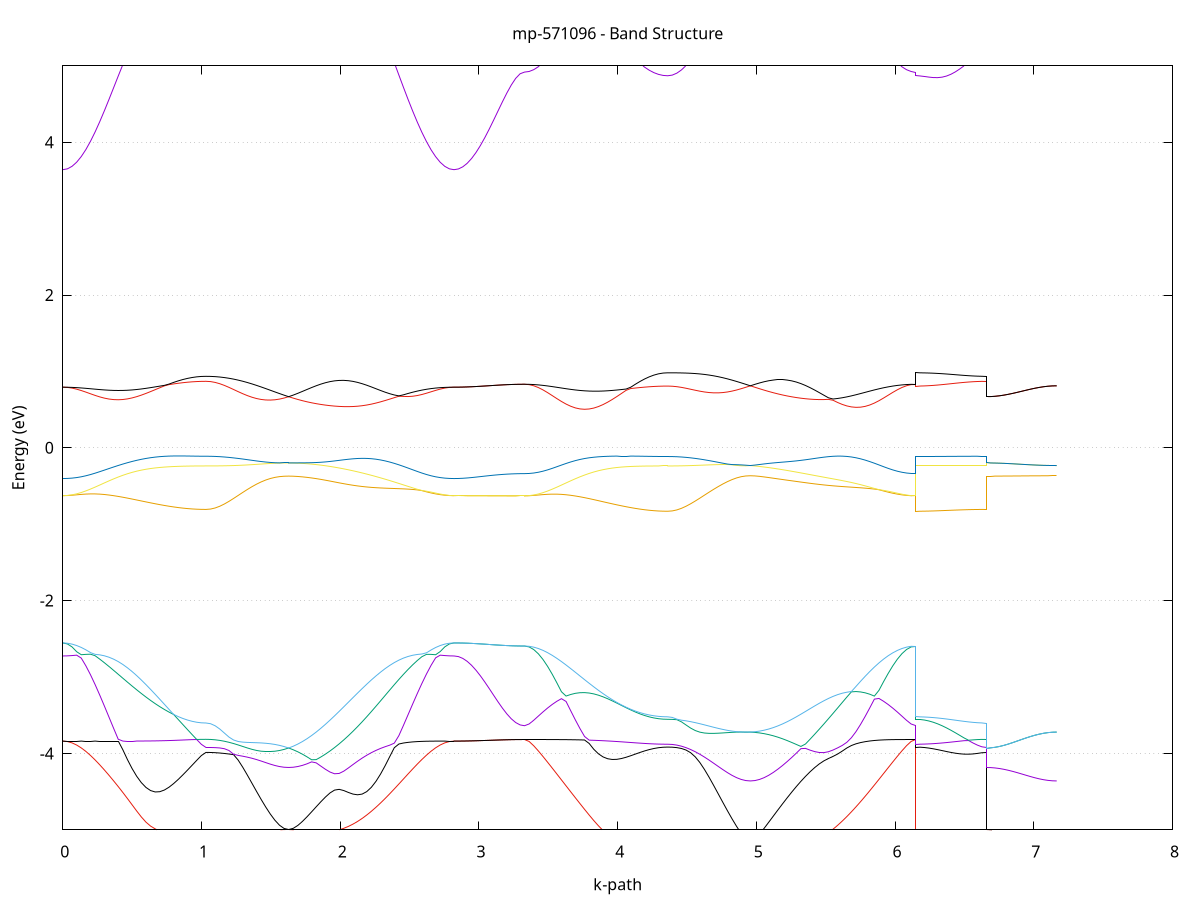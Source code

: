 set title 'mp-571096 - Band Structure'
set xlabel 'k-path'
set ylabel 'Energy (eV)'
set grid y
set yrange [-5:5]
set terminal png size 800,600
set output 'mp-571096_bands_gnuplot.png'
plot '-' using 1:2 with lines notitle, '-' using 1:2 with lines notitle, '-' using 1:2 with lines notitle, '-' using 1:2 with lines notitle, '-' using 1:2 with lines notitle, '-' using 1:2 with lines notitle, '-' using 1:2 with lines notitle, '-' using 1:2 with lines notitle, '-' using 1:2 with lines notitle, '-' using 1:2 with lines notitle, '-' using 1:2 with lines notitle, '-' using 1:2 with lines notitle, '-' using 1:2 with lines notitle, '-' using 1:2 with lines notitle, '-' using 1:2 with lines notitle, '-' using 1:2 with lines notitle, '-' using 1:2 with lines notitle, '-' using 1:2 with lines notitle, '-' using 1:2 with lines notitle, '-' using 1:2 with lines notitle, '-' using 1:2 with lines notitle, '-' using 1:2 with lines notitle, '-' using 1:2 with lines notitle, '-' using 1:2 with lines notitle, '-' using 1:2 with lines notitle, '-' using 1:2 with lines notitle, '-' using 1:2 with lines notitle, '-' using 1:2 with lines notitle, '-' using 1:2 with lines notitle, '-' using 1:2 with lines notitle, '-' using 1:2 with lines notitle, '-' using 1:2 with lines notitle, '-' using 1:2 with lines notitle, '-' using 1:2 with lines notitle
0.000000 -52.522731
0.033299 -52.522731
0.066599 -52.522831
0.099898 -52.522931
0.133198 -52.523031
0.166497 -52.523231
0.199796 -52.523431
0.233096 -52.523631
0.266395 -52.523931
0.299694 -52.524231
0.332994 -52.524531
0.366293 -52.524831
0.399593 -52.525231
0.432892 -52.525531
0.466191 -52.525931
0.499491 -52.526331
0.532790 -52.526731
0.566090 -52.527131
0.599389 -52.527431
0.632688 -52.527831
0.665988 -52.528231
0.699287 -52.528531
0.732587 -52.528831
0.765886 -52.529131
0.799185 -52.529431
0.832485 -52.529631
0.865784 -52.529831
0.899083 -52.530031
0.932383 -52.530131
0.965682 -52.530231
0.998982 -52.530231
1.032281 -52.530331
1.032281 -52.530331
1.065391 -52.530331
1.098502 -52.530231
1.131612 -52.530231
1.164723 -52.530131
1.197833 -52.530131
1.230944 -52.530031
1.264054 -52.529931
1.297164 -52.529831
1.330275 -52.529631
1.363385 -52.529531
1.396496 -52.529431
1.429606 -52.529231
1.462716 -52.529031
1.495827 -52.528831
1.528937 -52.528731
1.562048 -52.528531
1.595158 -52.528331
1.628269 -52.528031
1.628269 -52.528031
1.661379 -52.528231
1.694489 -52.528431
1.727600 -52.528631
1.760710 -52.528731
1.793821 -52.528831
1.826931 -52.528931
1.860042 -52.528931
1.893152 -52.528931
1.926262 -52.528931
1.959373 -52.528831
1.992483 -52.528731
2.025594 -52.528531
2.058704 -52.528431
2.091815 -52.528231
2.124925 -52.527931
2.158035 -52.527731
2.191146 -52.527431
2.224256 -52.527131
2.257367 -52.526831
2.290477 -52.526431
2.323588 -52.526131
2.356698 -52.525831
2.389808 -52.525431
2.422919 -52.525131
2.456029 -52.524731
2.489140 -52.524431
2.522250 -52.524131
2.555361 -52.523831
2.588471 -52.523631
2.621581 -52.523431
2.654692 -52.523231
2.687802 -52.523031
2.720913 -52.522931
2.754023 -52.522831
2.787134 -52.522731
2.820244 -52.522731
2.820244 -52.522731
2.852010 -52.522731
2.883776 -52.522731
2.915542 -52.522731
2.947308 -52.522731
2.979074 -52.522731
3.010840 -52.522731
3.042606 -52.522731
3.074372 -52.522731
3.106138 -52.522731
3.137904 -52.522731
3.169670 -52.522731
3.201436 -52.522731
3.233202 -52.522731
3.264968 -52.522731
3.296734 -52.522731
3.328500 -52.522731
3.328500 -52.522731
3.361799 -52.522731
3.395098 -52.522831
3.428398 -52.522931
3.461697 -52.523031
3.494997 -52.523231
3.528296 -52.523431
3.561595 -52.523631
3.594895 -52.523931
3.628194 -52.524231
3.661493 -52.524531
3.694793 -52.524831
3.728092 -52.525231
3.761392 -52.525531
3.794691 -52.525931
3.827990 -52.526331
3.861290 -52.526731
3.894589 -52.527131
3.927889 -52.527431
3.961188 -52.527831
3.994487 -52.528131
4.027787 -52.528531
4.061086 -52.528831
4.094386 -52.529131
4.127685 -52.529431
4.160984 -52.529631
4.194284 -52.529831
4.227583 -52.530031
4.260882 -52.530131
4.294182 -52.530231
4.327481 -52.530231
4.360781 -52.530331
4.360781 -52.530331
4.393891 -52.530331
4.427001 -52.530231
4.460112 -52.530231
4.493222 -52.530131
4.526333 -52.530131
4.559443 -52.530031
4.592554 -52.529931
4.625664 -52.529831
4.658774 -52.529731
4.691885 -52.529531
4.724995 -52.529431
4.758106 -52.529231
4.791216 -52.529031
4.824327 -52.528831
4.857437 -52.528731
4.890547 -52.528531
4.923658 -52.528331
4.956768 -52.528131
4.956768 -52.528131
4.989879 -52.528231
5.022989 -52.528431
5.056099 -52.528631
5.089210 -52.528731
5.122320 -52.528831
5.155431 -52.528931
5.188541 -52.528931
5.221652 -52.528931
5.254762 -52.528931
5.287873 -52.528831
5.320983 -52.528731
5.354093 -52.528531
5.387204 -52.528331
5.420314 -52.528131
5.453425 -52.527931
5.486535 -52.527731
5.519645 -52.527431
5.552756 -52.527131
5.585866 -52.526831
5.618977 -52.526431
5.652087 -52.526131
5.685198 -52.525831
5.718308 -52.525431
5.751419 -52.525131
5.784529 -52.524731
5.817639 -52.524431
5.850750 -52.524131
5.883860 -52.523831
5.916971 -52.523631
5.950081 -52.523431
5.983192 -52.523231
6.016302 -52.523031
6.049412 -52.522931
6.082523 -52.522831
6.115633 -52.522731
6.148744 -52.522731
6.148744 -52.530331
6.180510 -52.530331
6.212276 -52.530331
6.244042 -52.530331
6.275808 -52.530331
6.307574 -52.530331
6.339340 -52.530331
6.371105 -52.530331
6.402871 -52.530331
6.434637 -52.530331
6.466403 -52.530331
6.498169 -52.530331
6.529935 -52.530331
6.561701 -52.530331
6.593467 -52.530331
6.625233 -52.530331
6.656999 -52.530331
6.656999 -52.528031
6.688765 -52.528031
6.720531 -52.528031
6.752297 -52.528031
6.784063 -52.528031
6.815829 -52.528031
6.847595 -52.528031
6.879361 -52.528031
6.911127 -52.528031
6.942893 -52.528031
6.974659 -52.528031
7.006425 -52.528031
7.038191 -52.528131
7.069957 -52.528131
7.101723 -52.528131
7.133489 -52.528131
7.165255 -52.528131
e
0.000000 -52.522731
0.033299 -52.522731
0.066599 -52.522731
0.099898 -52.522731
0.133198 -52.522831
0.166497 -52.522831
0.199796 -52.522931
0.233096 -52.522931
0.266395 -52.523031
0.299694 -52.523131
0.332994 -52.523131
0.366293 -52.523231
0.399593 -52.523331
0.432892 -52.523431
0.466191 -52.523531
0.499491 -52.523631
0.532790 -52.523731
0.566090 -52.523831
0.599389 -52.523931
0.632688 -52.524031
0.665988 -52.524131
0.699287 -52.524231
0.732587 -52.524331
0.765886 -52.524331
0.799185 -52.524431
0.832485 -52.524531
0.865784 -52.524531
0.899083 -52.524631
0.932383 -52.524631
0.965682 -52.524631
0.998982 -52.524631
1.032281 -52.524631
1.032281 -52.524631
1.065391 -52.524731
1.098502 -52.524731
1.131612 -52.524831
1.164723 -52.524931
1.197833 -52.525031
1.230944 -52.525231
1.264054 -52.525431
1.297164 -52.525631
1.330275 -52.525831
1.363385 -52.526031
1.396496 -52.526331
1.429606 -52.526631
1.462716 -52.526831
1.495827 -52.527131
1.528937 -52.527331
1.562048 -52.527631
1.595158 -52.527831
1.628269 -52.528031
1.628269 -52.528031
1.661379 -52.527831
1.694489 -52.527631
1.727600 -52.527431
1.760710 -52.527231
1.793821 -52.526931
1.826931 -52.526731
1.860042 -52.526531
1.893152 -52.526331
1.926262 -52.526031
1.959373 -52.525831
1.992483 -52.525631
2.025594 -52.525431
2.058704 -52.525231
2.091815 -52.525031
2.124925 -52.524831
2.158035 -52.524631
2.191146 -52.524431
2.224256 -52.524331
2.257367 -52.524131
2.290477 -52.523931
2.323588 -52.523831
2.356698 -52.523731
2.389808 -52.523531
2.422919 -52.523431
2.456029 -52.523331
2.489140 -52.523231
2.522250 -52.523131
2.555361 -52.523031
2.588471 -52.522931
2.621581 -52.522931
2.654692 -52.522831
2.687802 -52.522831
2.720913 -52.522731
2.754023 -52.522731
2.787134 -52.522731
2.820244 -52.522731
2.820244 -52.522731
2.852010 -52.522731
2.883776 -52.522731
2.915542 -52.522731
2.947308 -52.522731
2.979074 -52.522731
3.010840 -52.522731
3.042606 -52.522731
3.074372 -52.522731
3.106138 -52.522731
3.137904 -52.522731
3.169670 -52.522731
3.201436 -52.522731
3.233202 -52.522731
3.264968 -52.522731
3.296734 -52.522731
3.328500 -52.522731
3.328500 -52.522731
3.361799 -52.522731
3.395098 -52.522731
3.428398 -52.522731
3.461697 -52.522831
3.494997 -52.522831
3.528296 -52.522931
3.561595 -52.522931
3.594895 -52.523031
3.628194 -52.523131
3.661493 -52.523231
3.694793 -52.523231
3.728092 -52.523331
3.761392 -52.523431
3.794691 -52.523531
3.827990 -52.523631
3.861290 -52.523731
3.894589 -52.523831
3.927889 -52.523931
3.961188 -52.524031
3.994487 -52.524131
4.027787 -52.524231
4.061086 -52.524331
4.094386 -52.524331
4.127685 -52.524431
4.160984 -52.524531
4.194284 -52.524531
4.227583 -52.524531
4.260882 -52.524631
4.294182 -52.524631
4.327481 -52.524631
4.360781 -52.524631
4.360781 -52.524631
4.393891 -52.524631
4.427001 -52.524731
4.460112 -52.524831
4.493222 -52.524931
4.526333 -52.525031
4.559443 -52.525231
4.592554 -52.525431
4.625664 -52.525631
4.658774 -52.525831
4.691885 -52.526031
4.724995 -52.526331
4.758106 -52.526631
4.791216 -52.526831
4.824327 -52.527131
4.857437 -52.527331
4.890547 -52.527631
4.923658 -52.527831
4.956768 -52.528031
4.956768 -52.528031
4.989879 -52.527831
5.022989 -52.527631
5.056099 -52.527431
5.089210 -52.527231
5.122320 -52.526931
5.155431 -52.526731
5.188541 -52.526531
5.221652 -52.526331
5.254762 -52.526031
5.287873 -52.525831
5.320983 -52.525631
5.354093 -52.525431
5.387204 -52.525231
5.420314 -52.525031
5.453425 -52.524831
5.486535 -52.524631
5.519645 -52.524431
5.552756 -52.524331
5.585866 -52.524131
5.618977 -52.523931
5.652087 -52.523831
5.685198 -52.523731
5.718308 -52.523531
5.751419 -52.523431
5.784529 -52.523331
5.817639 -52.523231
5.850750 -52.523131
5.883860 -52.523031
5.916971 -52.522931
5.950081 -52.522931
5.983192 -52.522831
6.016302 -52.522831
6.049412 -52.522731
6.082523 -52.522731
6.115633 -52.522731
6.148744 -52.522731
6.148744 -52.524631
6.180510 -52.524631
6.212276 -52.524631
6.244042 -52.524631
6.275808 -52.524631
6.307574 -52.524631
6.339340 -52.524631
6.371105 -52.524631
6.402871 -52.524631
6.434637 -52.524631
6.466403 -52.524631
6.498169 -52.524631
6.529935 -52.524631
6.561701 -52.524631
6.593467 -52.524631
6.625233 -52.524631
6.656999 -52.524631
6.656999 -52.528031
6.688765 -52.528031
6.720531 -52.528031
6.752297 -52.528031
6.784063 -52.528031
6.815829 -52.528031
6.847595 -52.528031
6.879361 -52.528031
6.911127 -52.528031
6.942893 -52.528031
6.974659 -52.528031
7.006425 -52.528031
7.038191 -52.528031
7.069957 -52.528031
7.101723 -52.528031
7.133489 -52.528031
7.165255 -52.528031
e
0.000000 -52.479231
0.033299 -52.479231
0.066599 -52.479231
0.099898 -52.479231
0.133198 -52.479231
0.166497 -52.479231
0.199796 -52.479131
0.233096 -52.479131
0.266395 -52.479131
0.299694 -52.479031
0.332994 -52.479031
0.366293 -52.478931
0.399593 -52.478931
0.432892 -52.478831
0.466191 -52.478831
0.499491 -52.478731
0.532790 -52.478731
0.566090 -52.478631
0.599389 -52.478631
0.632688 -52.478531
0.665988 -52.478531
0.699287 -52.478431
0.732587 -52.478431
0.765886 -52.478431
0.799185 -52.478331
0.832485 -52.478331
0.865784 -52.478331
0.899083 -52.478231
0.932383 -52.478231
0.965682 -52.478231
0.998982 -52.478231
1.032281 -52.478231
1.032281 -52.478231
1.065391 -52.478231
1.098502 -52.478231
1.131612 -52.478231
1.164723 -52.478231
1.197833 -52.478231
1.230944 -52.478231
1.264054 -52.478231
1.297164 -52.478131
1.330275 -52.478131
1.363385 -52.478131
1.396496 -52.478131
1.429606 -52.478131
1.462716 -52.478131
1.495827 -52.478131
1.528937 -52.478131
1.562048 -52.478131
1.595158 -52.478131
1.628269 -52.478131
1.628269 -52.478131
1.661379 -52.478131
1.694489 -52.478131
1.727600 -52.478131
1.760710 -52.478131
1.793821 -52.478131
1.826931 -52.478131
1.860042 -52.478131
1.893152 -52.478231
1.926262 -52.478231
1.959373 -52.478231
1.992483 -52.478331
2.025594 -52.478331
2.058704 -52.478331
2.091815 -52.478431
2.124925 -52.478431
2.158035 -52.478531
2.191146 -52.478531
2.224256 -52.478631
2.257367 -52.478631
2.290477 -52.478731
2.323588 -52.478731
2.356698 -52.478831
2.389808 -52.478831
2.422919 -52.478931
2.456029 -52.478931
2.489140 -52.479031
2.522250 -52.479031
2.555361 -52.479131
2.588471 -52.479131
2.621581 -52.479131
2.654692 -52.479231
2.687802 -52.479231
2.720913 -52.479231
2.754023 -52.479231
2.787134 -52.479231
2.820244 -52.479231
2.820244 -52.479231
2.852010 -52.479231
2.883776 -52.479231
2.915542 -52.479231
2.947308 -52.479231
2.979074 -52.479231
3.010840 -52.479231
3.042606 -52.479231
3.074372 -52.479231
3.106138 -52.479231
3.137904 -52.479231
3.169670 -52.479231
3.201436 -52.479231
3.233202 -52.479231
3.264968 -52.479231
3.296734 -52.479231
3.328500 -52.479231
3.328500 -52.479231
3.361799 -52.479231
3.395098 -52.479231
3.428398 -52.479231
3.461697 -52.479231
3.494997 -52.479231
3.528296 -52.479131
3.561595 -52.479131
3.594895 -52.479131
3.628194 -52.479031
3.661493 -52.479031
3.694793 -52.478931
3.728092 -52.478931
3.761392 -52.478831
3.794691 -52.478831
3.827990 -52.478731
3.861290 -52.478731
3.894589 -52.478631
3.927889 -52.478631
3.961188 -52.478531
3.994487 -52.478531
4.027787 -52.478431
4.061086 -52.478431
4.094386 -52.478331
4.127685 -52.478331
4.160984 -52.478331
4.194284 -52.478231
4.227583 -52.478231
4.260882 -52.478231
4.294182 -52.478231
4.327481 -52.478231
4.360781 -52.478231
4.360781 -52.478231
4.393891 -52.478231
4.427001 -52.478231
4.460112 -52.478231
4.493222 -52.478231
4.526333 -52.478231
4.559443 -52.478231
4.592554 -52.478131
4.625664 -52.478131
4.658774 -52.478131
4.691885 -52.478131
4.724995 -52.478131
4.758106 -52.478131
4.791216 -52.478131
4.824327 -52.478131
4.857437 -52.478131
4.890547 -52.478131
4.923658 -52.478131
4.956768 -52.478131
4.956768 -52.478131
4.989879 -52.478131
5.022989 -52.478131
5.056099 -52.478131
5.089210 -52.478131
5.122320 -52.478131
5.155431 -52.478131
5.188541 -52.478131
5.221652 -52.478231
5.254762 -52.478231
5.287873 -52.478231
5.320983 -52.478331
5.354093 -52.478331
5.387204 -52.478331
5.420314 -52.478431
5.453425 -52.478431
5.486535 -52.478531
5.519645 -52.478531
5.552756 -52.478631
5.585866 -52.478631
5.618977 -52.478731
5.652087 -52.478731
5.685198 -52.478831
5.718308 -52.478931
5.751419 -52.478931
5.784529 -52.478931
5.817639 -52.479031
5.850750 -52.479031
5.883860 -52.479131
5.916971 -52.479131
5.950081 -52.479131
5.983192 -52.479231
6.016302 -52.479231
6.049412 -52.479231
6.082523 -52.479231
6.115633 -52.479231
6.148744 -52.479231
6.148744 -52.478231
6.180510 -52.478231
6.212276 -52.478231
6.244042 -52.478231
6.275808 -52.478231
6.307574 -52.478231
6.339340 -52.478231
6.371105 -52.478231
6.402871 -52.478231
6.434637 -52.478231
6.466403 -52.478231
6.498169 -52.478231
6.529935 -52.478231
6.561701 -52.478231
6.593467 -52.478231
6.625233 -52.478231
6.656999 -52.478231
6.656999 -52.478131
6.688765 -52.478131
6.720531 -52.478131
6.752297 -52.478131
6.784063 -52.478131
6.815829 -52.478131
6.847595 -52.478131
6.879361 -52.478131
6.911127 -52.478131
6.942893 -52.478131
6.974659 -52.478131
7.006425 -52.478131
7.038191 -52.478131
7.069957 -52.478131
7.101723 -52.478131
7.133489 -52.478131
7.165255 -52.478131
e
0.000000 -16.428931
0.033299 -16.427231
0.066599 -16.422331
0.099898 -16.414131
0.133198 -16.402631
0.166497 -16.388031
0.199796 -16.370431
0.233096 -16.349831
0.266395 -16.326431
0.299694 -16.300431
0.332994 -16.271931
0.366293 -16.241131
0.399593 -16.208231
0.432892 -16.173531
0.466191 -16.137231
0.499491 -16.099631
0.532790 -16.061031
0.566090 -16.021731
0.599389 -15.982031
0.632688 -15.942331
0.665988 -15.902831
0.699287 -15.864031
0.732587 -15.826231
0.765886 -15.789731
0.799185 -15.755031
0.832485 -15.722431
0.865784 -15.692431
0.899083 -15.665431
0.932383 -15.642231
0.965682 -15.623731
0.998982 -15.611431
1.032281 -15.607131
1.032281 -15.607131
1.065391 -15.606531
1.098502 -15.604931
1.131612 -15.602131
1.164723 -15.598431
1.197833 -15.593631
1.230944 -15.587931
1.264054 -15.581431
1.297164 -15.574031
1.330275 -15.566131
1.363385 -15.557631
1.396496 -15.548631
1.429606 -15.539431
1.462716 -15.530031
1.495827 -15.520531
1.528937 -15.511231
1.562048 -15.502231
1.595158 -15.493631
1.628269 -15.485531
1.628269 -15.485531
1.661379 -15.494431
1.694489 -15.505631
1.727600 -15.519231
1.760710 -15.535331
1.793821 -15.554031
1.826931 -15.575431
1.860042 -15.599231
1.893152 -15.625631
1.926262 -15.654331
1.959373 -15.685331
1.992483 -15.718331
2.025594 -15.753131
2.058704 -15.789431
2.091815 -15.827131
2.124925 -15.865831
2.158035 -15.905231
2.191146 -15.945131
2.224256 -15.985031
2.257367 -16.024831
2.290477 -16.064031
2.323588 -16.102531
2.356698 -16.139931
2.389808 -16.176031
2.422919 -16.210431
2.456029 -16.243031
2.489140 -16.273531
2.522250 -16.301831
2.555361 -16.327531
2.588471 -16.350731
2.621581 -16.371131
2.654692 -16.388531
2.687802 -16.402931
2.720913 -16.414231
2.754023 -16.422431
2.787134 -16.427331
2.820244 -16.428931
2.820244 -16.428931
2.852010 -16.428231
2.883776 -16.426131
2.915542 -16.422631
2.947308 -16.417931
2.979074 -16.412131
3.010840 -16.405331
3.042606 -16.397731
3.074372 -16.389531
3.106138 -16.381131
3.137904 -16.372831
3.169670 -16.364831
3.201436 -16.357631
3.233202 -16.351631
3.264968 -16.347031
3.296734 -16.344131
3.328500 -16.343131
3.328500 -16.343131
3.361799 -16.341531
3.395098 -16.336731
3.428398 -16.328831
3.461697 -16.317831
3.494997 -16.303831
3.528296 -16.286931
3.561595 -16.267131
3.594895 -16.244731
3.628194 -16.219831
3.661493 -16.192631
3.694793 -16.163231
3.728092 -16.131931
3.761392 -16.098931
3.794691 -16.064631
3.827990 -16.029131
3.861290 -15.992731
3.894589 -15.955931
3.927889 -15.918831
3.961188 -15.881831
3.994487 -15.845431
4.027787 -15.809731
4.061086 -15.775131
4.094386 -15.742031
4.127685 -15.710731
4.160984 -15.681531
4.194284 -15.654731
4.227583 -15.630631
4.260882 -15.609731
4.294182 -15.592631
4.327481 -15.580531
4.360781 -15.575931
4.360781 -15.575931
4.393891 -15.575431
4.427001 -15.574031
4.460112 -15.571731
4.493222 -15.568631
4.526333 -15.564731
4.559443 -15.560031
4.592554 -15.554731
4.625664 -15.548831
4.658774 -15.542431
4.691885 -15.535631
4.724995 -15.528631
4.758106 -15.521631
4.791216 -15.514531
4.824327 -15.507631
4.857437 -15.501031
4.890547 -15.494931
4.923658 -15.489431
4.956768 -15.484631
4.956768 -15.484631
4.989879 -15.490031
5.022989 -15.497631
5.056099 -15.507631
5.089210 -15.520031
5.122320 -15.535031
5.155431 -15.552531
5.188541 -15.572531
5.221652 -15.595131
5.254762 -15.620031
5.287873 -15.647231
5.320983 -15.676531
5.354093 -15.707831
5.387204 -15.740731
5.420314 -15.775131
5.453425 -15.810631
5.486535 -15.847031
5.519645 -15.884031
5.552756 -15.921331
5.585866 -15.958531
5.618977 -15.995431
5.652087 -16.031731
5.685198 -16.067031
5.718308 -16.101231
5.751419 -16.134031
5.784529 -16.165031
5.817639 -16.194131
5.850750 -16.221131
5.883860 -16.245831
5.916971 -16.268031
5.950081 -16.287531
5.983192 -16.304331
6.016302 -16.318131
6.049412 -16.329031
6.082523 -16.336831
6.115633 -16.341531
6.148744 -16.343131
6.148744 -15.575931
6.180510 -15.576431
6.212276 -15.577831
6.244042 -15.579931
6.275808 -15.582531
6.307574 -15.585531
6.339340 -15.588531
6.371105 -15.591531
6.402871 -15.594531
6.434637 -15.597231
6.466403 -15.599731
6.498169 -15.601931
6.529935 -15.603731
6.561701 -15.605231
6.593467 -15.606231
6.625233 -15.606931
6.656999 -15.607131
6.656999 -15.485531
6.688765 -15.485531
6.720531 -15.485531
6.752297 -15.485531
6.784063 -15.485431
6.815829 -15.485331
6.847595 -15.485231
6.879361 -15.485231
6.911127 -15.485131
6.942893 -15.485031
6.974659 -15.484931
7.006425 -15.484831
7.038191 -15.484731
7.069957 -15.484731
7.101723 -15.484631
7.133489 -15.484631
7.165255 -15.484631
e
0.000000 -15.688031
0.033299 -15.687331
0.066599 -15.685331
0.099898 -15.681931
0.133198 -15.677231
0.166497 -15.671231
0.199796 -15.664131
0.233096 -15.655931
0.266395 -15.646631
0.299694 -15.636531
0.332994 -15.625631
0.366293 -15.614131
0.399593 -15.602131
0.432892 -15.589731
0.466191 -15.577331
0.499491 -15.564831
0.532790 -15.552631
0.566090 -15.540831
0.599389 -15.529731
0.632688 -15.519431
0.665988 -15.510131
0.699287 -15.502131
0.732587 -15.495631
0.765886 -15.490631
0.799185 -15.487431
0.832485 -15.486131
0.865784 -15.486631
0.899083 -15.488831
0.932383 -15.492431
0.965682 -15.496731
0.998982 -15.500331
1.032281 -15.501831
1.032281 -15.501831
1.065391 -15.501431
1.098502 -15.500431
1.131612 -15.498631
1.164723 -15.496331
1.197833 -15.493531
1.230944 -15.490331
1.264054 -15.486831
1.297164 -15.483231
1.330275 -15.479631
1.363385 -15.476331
1.396496 -15.473531
1.429606 -15.471431
1.462716 -15.470231
1.495827 -15.470131
1.528937 -15.471331
1.562048 -15.474231
1.595158 -15.478931
1.628269 -15.485531
1.628269 -15.485531
1.661379 -15.478231
1.694489 -15.471731
1.727600 -15.466131
1.760710 -15.461631
1.793821 -15.458231
1.826931 -15.456031
1.860042 -15.455231
1.893152 -15.455631
1.926262 -15.457431
1.959373 -15.460631
1.992483 -15.465031
2.025594 -15.470831
2.058704 -15.477831
2.091815 -15.485931
2.124925 -15.495031
2.158035 -15.505131
2.191146 -15.516031
2.224256 -15.527531
2.257367 -15.539631
2.290477 -15.552131
2.323588 -15.564831
2.356698 -15.577531
2.389808 -15.590231
2.422919 -15.602631
2.456029 -15.614731
2.489140 -15.626231
2.522250 -15.637031
2.555361 -15.647131
2.588471 -15.656231
2.621581 -15.664431
2.654692 -15.671431
2.687802 -15.677331
2.720913 -15.681931
2.754023 -15.685331
2.787134 -15.687331
2.820244 -15.688031
2.820244 -15.688031
2.852010 -15.688931
2.883776 -15.691731
2.915542 -15.696331
2.947308 -15.702631
2.979074 -15.710331
3.010840 -15.719231
3.042606 -15.729231
3.074372 -15.739731
3.106138 -15.750531
3.137904 -15.761131
3.169670 -15.771231
3.201436 -15.780331
3.233202 -15.787931
3.264968 -15.793631
3.296734 -15.797231
3.328500 -15.798431
3.328500 -15.798431
3.361799 -15.797631
3.395098 -15.795231
3.428398 -15.791231
3.461697 -15.785631
3.494997 -15.778531
3.528296 -15.770131
3.561595 -15.760231
3.594895 -15.749131
3.628194 -15.736931
3.661493 -15.723731
3.694793 -15.709731
3.728092 -15.694931
3.761392 -15.679631
3.794691 -15.663931
3.827990 -15.648131
3.861290 -15.632331
3.894589 -15.616731
3.927889 -15.601731
3.961188 -15.587331
3.994487 -15.573831
4.027787 -15.561531
4.061086 -15.550531
4.094386 -15.541231
4.127685 -15.533631
4.160984 -15.528031
4.194284 -15.524531
4.227583 -15.523231
4.260882 -15.524031
4.294182 -15.526631
4.327481 -15.529831
4.360781 -15.531531
4.360781 -15.531531
4.393891 -15.531131
4.427001 -15.529731
4.460112 -15.527531
4.493222 -15.524631
4.526333 -15.520931
4.559443 -15.516631
4.592554 -15.511931
4.625664 -15.506931
4.658774 -15.501831
4.691885 -15.496731
4.724995 -15.491831
4.758106 -15.487531
4.791216 -15.483931
4.824327 -15.481231
4.857437 -15.479731
4.890547 -15.479631
4.923658 -15.481231
4.956768 -15.484631
4.956768 -15.484631
4.989879 -15.480731
5.022989 -15.477731
5.056099 -15.475931
5.089210 -15.475231
5.122320 -15.475831
5.155431 -15.477831
5.188541 -15.481131
5.221652 -15.485831
5.254762 -15.492031
5.287873 -15.499531
5.320983 -15.508331
5.354093 -15.518531
5.387204 -15.529831
5.420314 -15.542231
5.453425 -15.555631
5.486535 -15.569831
5.519645 -15.584831
5.552756 -15.600331
5.585866 -15.616231
5.618977 -15.632331
5.652087 -15.648531
5.685198 -15.664531
5.718308 -15.680331
5.751419 -15.695731
5.784529 -15.710431
5.817639 -15.724431
5.850750 -15.737531
5.883860 -15.749731
5.916971 -15.760631
5.950081 -15.770431
5.983192 -15.778831
6.016302 -15.785731
6.049412 -15.791231
6.082523 -15.795231
6.115633 -15.797631
6.148744 -15.798431
6.148744 -15.531531
6.180510 -15.531031
6.212276 -15.529731
6.244042 -15.527631
6.275808 -15.525131
6.307574 -15.522231
6.339340 -15.519331
6.371105 -15.516431
6.402871 -15.513731
6.434637 -15.511131
6.466403 -15.508731
6.498169 -15.506731
6.529935 -15.504931
6.561701 -15.503631
6.593467 -15.502631
6.625233 -15.502031
6.656999 -15.501831
6.656999 -15.485531
6.688765 -15.485531
6.720531 -15.485531
6.752297 -15.485531
6.784063 -15.485431
6.815829 -15.485331
6.847595 -15.485231
6.879361 -15.485231
6.911127 -15.485131
6.942893 -15.485031
6.974659 -15.484931
7.006425 -15.484831
7.038191 -15.484731
7.069957 -15.484731
7.101723 -15.484631
7.133489 -15.484631
7.165255 -15.484631
e
0.000000 -5.851731
0.033299 -5.849331
0.066599 -5.842231
0.099898 -5.830331
0.133198 -5.813831
0.166497 -5.792831
0.199796 -5.767431
0.233096 -5.737931
0.266395 -5.704631
0.299694 -5.667731
0.332994 -5.627831
0.366293 -5.585431
0.399593 -5.541431
0.432892 -5.496731
0.466191 -5.453131
0.499491 -5.412831
0.532790 -5.379531
0.566090 -5.358531
0.599389 -5.357431
0.632688 -5.382431
0.665988 -5.433231
0.699287 -5.501531
0.732587 -5.578031
0.765886 -5.655531
0.799185 -5.729531
0.832485 -5.797331
0.865784 -5.857031
0.899083 -5.907231
0.932383 -5.947131
0.965682 -5.976031
0.998982 -5.993531
1.032281 -5.999431
1.032281 -5.999431
1.065391 -5.996831
1.098502 -5.989131
1.131612 -5.976431
1.164723 -5.958631
1.197833 -5.936031
1.230944 -5.908631
1.264054 -5.876731
1.297164 -5.840431
1.330275 -5.800131
1.363385 -5.756231
1.396496 -5.709131
1.429606 -5.659531
1.462716 -5.608631
1.495827 -5.557831
1.528937 -5.509631
1.562048 -5.468131
1.595158 -5.439431
1.628269 -5.429331
1.628269 -5.429331
1.661379 -5.438131
1.694489 -5.459231
1.727600 -5.484131
1.760710 -5.507131
1.793821 -5.524531
1.826931 -5.534631
1.860042 -5.536431
1.893152 -5.529631
1.926262 -5.514231
1.959373 -5.491031
1.992483 -5.460931
2.025594 -5.425831
2.058704 -5.388231
2.091815 -5.352031
2.124925 -5.321831
2.158035 -5.302731
2.191146 -5.298431
2.224256 -5.309531
2.257367 -5.333931
2.290477 -5.367931
2.323588 -5.408331
2.356698 -5.452331
2.389808 -5.497731
2.422919 -5.543131
2.456029 -5.587531
2.489140 -5.629831
2.522250 -5.669531
2.555361 -5.706131
2.588471 -5.739131
2.621581 -5.768331
2.654692 -5.793431
2.687802 -5.814231
2.720913 -5.830531
2.754023 -5.842331
2.787134 -5.849431
2.820244 -5.851731
2.820244 -5.851731
2.852010 -5.847731
2.883776 -5.835831
2.915542 -5.816231
2.947308 -5.789231
2.979074 -5.755331
3.010840 -5.715231
3.042606 -5.669631
3.074372 -5.619731
3.106138 -5.566931
3.137904 -5.512831
3.169670 -5.459531
3.201436 -5.409631
3.233202 -5.365931
3.264968 -5.331631
3.296734 -5.309631
3.328500 -5.302031
3.328500 -5.302031
3.361799 -5.300531
3.395098 -5.296031
3.428398 -5.288731
3.461697 -5.278631
3.494997 -5.266231
3.528296 -5.251731
3.561595 -5.235731
3.594895 -5.218931
3.628194 -5.202031
3.661493 -5.186231
3.694793 -5.172931
3.728092 -5.163731
3.761392 -5.161031
3.794691 -5.167231
3.827990 -5.185131
3.861290 -5.217431
3.894589 -5.265731
3.927889 -5.328531
3.961188 -5.402331
3.994487 -5.482231
4.027787 -5.564131
4.061086 -5.644831
4.094386 -5.721831
4.127685 -5.793331
4.160984 -5.857731
4.194284 -5.913931
4.227583 -5.961131
4.260882 -5.998531
4.294182 -6.025531
4.327481 -6.041931
4.360781 -6.047431
4.360781 -6.047431
4.393891 -6.044631
4.427001 -6.036331
4.460112 -6.022531
4.493222 -6.003231
4.526333 -5.978531
4.559443 -5.948631
4.592554 -5.913531
4.625664 -5.873531
4.658774 -5.828531
4.691885 -5.779031
4.724995 -5.725131
4.758106 -5.667131
4.791216 -5.605531
4.824327 -5.540731
4.857437 -5.473631
4.890547 -5.406031
4.923658 -5.343631
4.956768 -5.311231
4.956768 -5.311231
4.989879 -5.341031
5.022989 -5.393531
5.056099 -5.444031
5.089210 -5.487131
5.122320 -5.521331
5.155431 -5.545731
5.188541 -5.560331
5.221652 -5.565131
5.254762 -5.560331
5.287873 -5.546431
5.320983 -5.524031
5.354093 -5.493931
5.387204 -5.457431
5.420314 -5.415831
5.453425 -5.371031
5.486535 -5.325131
5.519645 -5.280631
5.552756 -5.240031
5.585866 -5.205731
5.618977 -5.179631
5.652087 -5.162531
5.685198 -5.154431
5.718308 -5.154231
5.751419 -5.160531
5.784529 -5.171631
5.817639 -5.186031
5.850750 -5.202331
5.883860 -5.219431
5.916971 -5.236331
5.950081 -5.252231
5.983192 -5.266631
6.016302 -5.278931
6.049412 -5.288831
6.082523 -5.296131
6.115633 -5.300531
6.148744 -5.302031
6.148744 -6.047431
6.180510 -6.047031
6.212276 -6.046031
6.244042 -6.044331
6.275808 -6.041931
6.307574 -6.038931
6.339340 -6.035231
6.371105 -6.031031
6.402871 -6.026431
6.434637 -6.021631
6.466403 -6.016831
6.498169 -6.012231
6.529935 -6.007931
6.561701 -6.004331
6.593467 -6.001631
6.625233 -5.999931
6.656999 -5.999431
6.656999 -5.429331
6.688765 -5.428331
6.720531 -5.425431
6.752297 -5.420631
6.784063 -5.414031
6.815829 -5.405931
6.847595 -5.396431
6.879361 -5.385931
6.911127 -5.374631
6.942893 -5.363031
6.974659 -5.351631
7.006425 -5.340731
7.038191 -5.330931
7.069957 -5.322631
7.101723 -5.316431
7.133489 -5.312531
7.165255 -5.311231
e
0.000000 -3.839231
0.033299 -3.845131
0.066599 -3.862531
0.099898 -3.890631
0.133198 -3.928431
0.166497 -3.974431
0.199796 -4.027431
0.233096 -4.086131
0.266395 -4.149531
0.299694 -4.216631
0.332994 -4.286831
0.366293 -4.359531
0.399593 -4.434531
0.432892 -4.511831
0.466191 -4.591331
0.499491 -4.672631
0.532790 -4.754131
0.566090 -4.831931
0.599389 -4.899631
0.632688 -4.951531
0.665988 -4.988131
0.699287 -5.016131
0.732587 -5.041431
0.765886 -5.066531
0.799185 -5.091331
0.832485 -5.114831
0.865784 -5.136031
0.899083 -5.154231
0.932383 -5.168931
0.965682 -5.179631
0.998982 -5.186131
1.032281 -5.188331
1.032281 -5.188331
1.065391 -5.187131
1.098502 -5.183431
1.131612 -5.177331
1.164723 -5.168931
1.197833 -5.158331
1.230944 -5.145831
1.264054 -5.131531
1.297164 -5.115831
1.330275 -5.099231
1.363385 -5.081931
1.396496 -5.064631
1.429606 -5.047931
1.462716 -5.032531
1.495827 -5.019031
1.528937 -5.008331
1.562048 -5.000831
1.595158 -4.996931
1.628269 -4.996631
1.628269 -4.996631
1.661379 -4.999431
1.694489 -5.004831
1.727600 -5.011731
1.760710 -5.018931
1.793821 -5.025431
1.826931 -5.030131
1.860042 -5.032231
1.893152 -5.030831
1.926262 -5.025431
1.959373 -5.015431
1.992483 -5.000731
2.025594 -4.980931
2.058704 -4.956031
2.091815 -4.926031
2.124925 -4.891131
2.158035 -4.851331
2.191146 -4.807031
2.224256 -4.758431
2.257367 -4.705831
2.290477 -4.649831
2.323588 -4.590831
2.356698 -4.529131
2.389808 -4.465531
2.422919 -4.400531
2.456029 -4.334831
2.489140 -4.269031
2.522250 -4.204131
2.555361 -4.140831
2.588471 -4.080331
2.621581 -4.023631
2.654692 -3.972131
2.687802 -3.927031
2.720913 -3.889931
2.754023 -3.862231
2.787134 -3.845031
2.820244 -3.839231
2.820244 -3.839231
2.852010 -3.839031
2.883776 -3.838431
2.915542 -3.837531
2.947308 -3.836231
2.979074 -3.834731
3.010840 -3.832931
3.042606 -3.831031
3.074372 -3.829031
3.106138 -3.827031
3.137904 -3.825031
3.169670 -3.823231
3.201436 -3.821631
3.233202 -3.820331
3.264968 -3.819331
3.296734 -3.818731
3.328500 -3.818531
3.328500 -3.818531
3.361799 -3.844031
3.395098 -3.900431
3.428398 -3.968031
3.461697 -4.040531
3.494997 -4.115631
3.528296 -4.192131
3.561595 -4.269431
3.594895 -4.347131
3.628194 -4.424931
3.661493 -4.502531
3.694793 -4.579831
3.728092 -4.656531
3.761392 -4.732531
3.794691 -4.807131
3.827990 -4.879331
3.861290 -4.947331
3.894589 -5.009331
3.927889 -5.064831
3.961188 -5.114731
3.994487 -5.160431
4.027787 -5.202631
4.061086 -5.241731
4.094386 -5.277531
4.127685 -5.309931
4.160984 -5.338431
4.194284 -5.363031
4.227583 -5.383331
4.260882 -5.399331
4.294182 -5.410831
4.327481 -5.417831
4.360781 -5.420131
4.360781 -5.420131
4.393891 -5.418631
4.427001 -5.414231
4.460112 -5.406831
4.493222 -5.396731
4.526333 -5.383931
4.559443 -5.368631
4.592554 -5.351031
4.625664 -5.331431
4.658774 -5.310231
4.691885 -5.287831
4.724995 -5.264931
4.758106 -5.242231
4.791216 -5.220431
4.824327 -5.200631
4.857437 -5.183931
4.890547 -5.171331
4.923658 -5.163731
4.956768 -5.161431
4.956768 -5.161431
4.989879 -5.164231
5.022989 -5.171331
5.056099 -5.181431
5.089210 -5.193031
5.122320 -5.204531
5.155431 -5.214631
5.188541 -5.222131
5.221652 -5.226131
5.254762 -5.225931
5.287873 -5.221031
5.320983 -5.211031
5.354093 -5.195631
5.387204 -5.174931
5.420314 -5.148731
5.453425 -5.117231
5.486535 -5.080531
5.519645 -5.038831
5.552756 -4.992431
5.585866 -4.941531
5.618977 -4.886431
5.652087 -4.827531
5.685198 -4.765231
5.718308 -4.699731
5.751419 -4.631631
5.784529 -4.561131
5.817639 -4.488731
5.850750 -4.414831
5.883860 -4.339731
5.916971 -4.264131
5.950081 -4.188231
5.983192 -4.112831
6.016302 -4.038631
6.049412 -3.966731
6.082523 -3.899631
6.115633 -3.843831
6.148744 -3.818531
6.148744 -5.420131
6.180510 -5.418031
6.212276 -5.411831
6.244042 -5.401631
6.275808 -5.387931
6.307574 -5.371031
6.339340 -5.351631
6.371105 -5.330331
6.402871 -5.308031
6.434637 -5.285331
6.466403 -5.263231
6.498169 -5.242631
6.529935 -5.224331
6.561701 -5.209131
6.593467 -5.197731
6.625233 -5.190731
6.656999 -5.188331
6.656999 -4.996631
6.688765 -4.998431
6.720531 -5.004031
6.752297 -5.012831
6.784063 -5.024431
6.815829 -5.038231
6.847595 -5.053531
6.879361 -5.069531
6.911127 -5.085731
6.942893 -5.101331
6.974659 -5.115931
7.006425 -5.129031
7.038191 -5.140331
7.069957 -5.149331
7.101723 -5.156031
7.133489 -5.160031
7.165255 -5.161431
e
0.000000 -3.839231
0.033299 -3.839131
0.066599 -3.839131
0.099898 -3.839131
0.133198 -3.839031
0.166497 -3.838931
0.199796 -3.838931
0.233096 -3.838831
0.266395 -3.838731
0.299694 -3.838731
0.332994 -3.838731
0.366293 -3.838731
0.399593 -3.838731
0.432892 -3.952431
0.466191 -4.081431
0.499491 -4.198231
0.532790 -4.299531
0.566090 -4.382631
0.599389 -4.445431
0.632688 -4.486431
0.665988 -4.504931
0.699287 -4.501631
0.732587 -4.479431
0.765886 -4.442531
0.799185 -4.395031
0.832485 -4.340331
0.865784 -4.280931
0.899083 -4.218731
0.932383 -4.154931
0.965682 -4.090731
0.998982 -4.028431
1.032281 -3.987231
1.032281 -3.987231
1.065391 -3.988131
1.098502 -3.990831
1.131612 -3.995131
1.164723 -4.000931
1.197833 -4.008131
1.230944 -4.016531
1.264054 -4.087131
1.297164 -4.180731
1.330275 -4.283331
1.363385 -4.389831
1.396496 -4.496731
1.429606 -4.601431
1.462716 -4.701331
1.495827 -4.793631
1.528937 -4.874731
1.562048 -4.939931
1.595158 -4.982631
1.628269 -4.996631
1.628269 -4.996631
1.661379 -4.981131
1.694489 -4.943031
1.727600 -4.890531
1.760710 -4.829931
1.793821 -4.765231
1.826931 -4.699131
1.860042 -4.633831
1.893152 -4.572131
1.926262 -4.518031
1.959373 -4.480431
1.992483 -4.470731
2.025594 -4.486431
2.058704 -4.511331
2.091815 -4.532631
2.124925 -4.542031
2.158035 -4.532731
2.191146 -4.500531
2.224256 -4.444431
2.257367 -4.366831
2.290477 -4.271431
2.323588 -4.162231
2.356698 -4.043331
2.389808 -3.925931
2.422919 -3.877431
2.456029 -3.864131
2.489140 -3.855731
2.522250 -3.849731
2.555361 -3.845631
2.588471 -3.842831
2.621581 -3.841031
2.654692 -3.840031
2.687802 -3.839431
2.720913 -3.839231
2.754023 -3.839131
2.787134 -3.839231
2.820244 -3.839231
2.820244 -3.839231
2.852010 -3.839031
2.883776 -3.838431
2.915542 -3.837431
2.947308 -3.836231
2.979074 -3.834731
3.010840 -3.832931
3.042606 -3.831031
3.074372 -3.829031
3.106138 -3.827031
3.137904 -3.825031
3.169670 -3.823231
3.201436 -3.821631
3.233202 -3.820331
3.264968 -3.819331
3.296734 -3.818731
3.328500 -3.818531
3.328500 -3.818531
3.361799 -3.818531
3.395098 -3.818531
3.428398 -3.818631
3.461697 -3.818631
3.494997 -3.818831
3.528296 -3.819031
3.561595 -3.819331
3.594895 -3.819731
3.628194 -3.820231
3.661493 -3.821031
3.694793 -3.822031
3.728092 -3.823231
3.761392 -3.824831
3.794691 -3.870131
3.827990 -3.946231
3.861290 -4.005031
3.894589 -4.045931
3.927889 -4.070031
3.961188 -4.079631
3.994487 -4.077731
4.027787 -4.067131
4.061086 -4.050631
4.094386 -4.030631
4.127685 -4.009131
4.160984 -3.987731
4.194284 -3.967831
4.227583 -3.950431
4.260882 -3.936231
4.294182 -3.925831
4.327481 -3.919531
4.360781 -3.917431
4.360781 -3.917431
4.393891 -3.919131
4.427001 -3.924631
4.460112 -3.935931
4.493222 -3.956431
4.526333 -3.991431
4.559443 -4.045631
4.592554 -4.119631
4.625664 -4.209731
4.658774 -4.310731
4.691885 -4.418331
4.724995 -4.529031
4.758106 -4.640231
4.791216 -4.749631
4.824327 -4.855331
4.857437 -4.955431
4.890547 -5.047131
4.923658 -5.124331
4.956768 -5.161431
4.956768 -5.161431
4.989879 -5.126031
5.022989 -5.057631
5.056099 -4.980831
5.089210 -4.901131
5.122320 -4.820631
5.155431 -4.740231
5.188541 -4.660731
5.221652 -4.583031
5.254762 -4.507531
5.287873 -4.435031
5.320983 -4.366031
5.354093 -4.301131
5.387204 -4.240931
5.420314 -4.186231
5.453425 -4.138131
5.486535 -4.098231
5.519645 -4.066831
5.552756 -4.039531
5.585866 -4.008531
5.618977 -3.970331
5.652087 -3.929631
5.685198 -3.897131
5.718308 -3.874631
5.751419 -3.858531
5.784529 -3.846631
5.817639 -3.837731
5.850750 -3.831131
5.883860 -3.826431
5.916971 -3.823231
5.950081 -3.821131
5.983192 -3.819831
6.016302 -3.819131
6.049412 -3.818731
6.082523 -3.818631
6.115633 -3.818531
6.148744 -3.818531
6.148744 -3.917431
6.180510 -3.918931
6.212276 -3.923431
6.244042 -3.930631
6.275808 -3.940031
6.307574 -3.951231
6.339340 -3.963431
6.371105 -3.975731
6.402871 -3.987431
6.434637 -3.997531
6.466403 -4.005331
6.498169 -4.009831
6.529935 -4.010631
6.561701 -4.007331
6.593467 -4.000431
6.625233 -3.991831
6.656999 -3.987231
6.656999 -4.996631
6.688765 -4.998431
6.720531 -5.004031
6.752297 -5.012831
6.784063 -5.024431
6.815829 -5.038231
6.847595 -5.053531
6.879361 -5.069531
6.911127 -5.085631
6.942893 -5.101331
6.974659 -5.115931
7.006425 -5.129031
7.038191 -5.140331
7.069957 -5.149331
7.101723 -5.156031
7.133489 -5.160031
7.165255 -5.161431
e
0.000000 -2.724731
0.033299 -2.723331
0.066599 -2.719531
0.099898 -2.714131
0.133198 -2.752531
0.166497 -2.854431
0.199796 -2.971231
0.233096 -3.099631
0.266395 -3.236731
0.299694 -3.379431
0.332994 -3.525231
0.366293 -3.671231
0.399593 -3.814631
0.432892 -3.838731
0.466191 -3.838631
0.499491 -3.838631
0.532790 -3.838431
0.566090 -3.838131
0.599389 -3.837731
0.632688 -3.837131
0.665988 -3.836331
0.699287 -3.835131
0.732587 -3.833731
0.765886 -3.831931
0.799185 -3.829931
0.832485 -3.827531
0.865784 -3.824931
0.899083 -3.822331
0.932383 -3.819831
0.965682 -3.818831
0.998982 -3.881331
1.032281 -3.922531
1.032281 -3.922531
1.065391 -3.923031
1.098502 -3.924731
1.131612 -3.928831
1.164723 -3.938731
1.197833 -3.962131
1.230944 -4.010831
1.264054 -4.026031
1.297164 -4.036831
1.330275 -4.049131
1.363385 -4.063631
1.396496 -4.080631
1.429606 -4.099931
1.462716 -4.120431
1.495827 -4.140531
1.528937 -4.158331
1.562048 -4.172331
1.595158 -4.181231
1.628269 -4.184331
1.628269 -4.184331
1.661379 -4.181231
1.694489 -4.172031
1.727600 -4.156931
1.760710 -4.136531
1.793821 -4.111231
1.826931 -4.124131
1.860042 -4.166331
1.893152 -4.207831
1.926262 -4.244231
1.959373 -4.266731
1.992483 -4.262531
2.025594 -4.232731
2.058704 -4.190931
2.091815 -4.146331
2.124925 -4.102731
2.158035 -4.061831
2.191146 -4.024431
2.224256 -3.990931
2.257367 -3.961231
2.290477 -3.935231
2.323588 -3.912731
2.356698 -3.892431
2.389808 -3.865831
2.422919 -3.767331
2.456029 -3.632531
2.489140 -3.493431
2.522250 -3.354231
2.555361 -3.217531
2.588471 -3.085731
2.621581 -2.961731
2.654692 -2.848431
2.687802 -2.749131
2.720913 -2.714231
2.754023 -2.719531
2.787134 -2.723331
2.820244 -2.724731
2.820244 -2.724731
2.852010 -2.732731
2.883776 -2.756731
2.915542 -2.795431
2.947308 -2.847831
2.979074 -2.911831
3.010840 -2.985431
3.042606 -3.066231
3.074372 -3.151831
3.106138 -3.239331
3.137904 -3.325831
3.169670 -3.408231
3.201436 -3.483231
3.233202 -3.547131
3.264968 -3.596231
3.296734 -3.627231
3.328500 -3.637831
3.328500 -3.637831
3.361799 -3.614931
3.395098 -3.566231
3.428398 -3.511531
3.461697 -3.457331
3.494997 -3.406131
3.528296 -3.359331
3.561595 -3.318031
3.594895 -3.283731
3.628194 -3.320431
3.661493 -3.441131
3.694793 -3.560631
3.728092 -3.674231
3.761392 -3.778531
3.794691 -3.826631
3.827990 -3.828731
3.861290 -3.831231
3.894589 -3.834131
3.927889 -3.837331
3.961188 -3.840831
3.994487 -3.844631
4.027787 -3.848731
4.061086 -3.853031
4.094386 -3.857431
4.127685 -3.861731
4.160984 -3.865931
4.194284 -3.869831
4.227583 -3.873331
4.260882 -3.876131
4.294182 -3.878331
4.327481 -3.879631
4.360781 -3.880131
4.360781 -3.880131
4.393891 -3.882931
4.427001 -3.891531
4.460112 -3.905631
4.493222 -3.925031
4.526333 -3.949431
4.559443 -3.978431
4.592554 -4.011431
4.625664 -4.048031
4.658774 -4.087331
4.691885 -4.128531
4.724995 -4.170431
4.758106 -4.211931
4.791216 -4.251431
4.824327 -4.287331
4.857437 -4.317731
4.890547 -4.341031
4.923658 -4.355731
4.956768 -4.360731
4.956768 -4.360731
4.989879 -4.355731
5.022989 -4.341031
5.056099 -4.317631
5.089210 -4.286531
5.122320 -4.249031
5.155431 -4.206131
5.188541 -4.158931
5.221652 -4.107931
5.254762 -4.054031
5.287873 -3.997431
5.320983 -3.938431
5.354093 -3.934431
5.387204 -3.957531
5.420314 -3.976431
5.453425 -3.988431
5.486535 -3.989931
5.519645 -3.978431
5.552756 -3.955931
5.585866 -3.927831
5.618977 -3.896131
5.652087 -3.855231
5.685198 -3.795031
5.718308 -3.714831
5.751419 -3.620131
5.784529 -3.515531
5.817639 -3.404331
5.850750 -3.289731
5.883860 -3.280831
5.916971 -3.317631
5.950081 -3.359931
5.983192 -3.407131
6.016302 -3.458331
6.049412 -3.512431
6.082523 -3.566831
6.115633 -3.615131
6.148744 -3.637831
6.148744 -3.880131
6.180510 -3.879631
6.212276 -3.878131
6.244042 -3.875831
6.275808 -3.872631
6.307574 -3.868531
6.339340 -3.863731
6.371105 -3.858331
6.402871 -3.852431
6.434637 -3.846231
6.466403 -3.839931
6.498169 -3.833731
6.529935 -3.831931
6.561701 -3.863631
6.593467 -3.891731
6.625233 -3.913531
6.656999 -3.922531
6.656999 -4.184331
6.688765 -4.185931
6.720531 -4.190531
6.752297 -4.198031
6.784063 -4.208331
6.815829 -4.220931
6.847595 -4.235431
6.879361 -4.251431
6.911127 -4.268431
6.942893 -4.285631
6.974659 -4.302531
7.006425 -4.318431
7.038191 -4.332631
7.069957 -4.344431
7.101723 -4.353331
7.133489 -4.358831
7.165255 -4.360731
e
0.000000 -2.554231
0.033299 -2.567331
0.066599 -2.606131
0.099898 -2.668731
0.133198 -2.708331
0.166497 -2.703731
0.199796 -2.701531
0.233096 -2.721731
0.266395 -2.766031
0.299694 -2.813231
0.332994 -2.862431
0.366293 -2.913031
0.399593 -2.964431
0.432892 -3.016031
0.466191 -3.067331
0.499491 -3.118031
0.532790 -3.167531
0.566090 -3.215631
0.599389 -3.262031
0.632688 -3.306431
0.665988 -3.348631
0.699287 -3.388331
0.732587 -3.425331
0.765886 -3.459531
0.799185 -3.490631
0.832485 -3.556631
0.865784 -3.622731
0.899083 -3.688631
0.932383 -3.754031
0.965682 -3.817831
0.998982 -3.816431
1.032281 -3.816031
1.032281 -3.816031
1.065391 -3.817531
1.098502 -3.822231
1.131612 -3.830031
1.164723 -3.840931
1.197833 -3.854731
1.230944 -3.871031
1.264054 -3.889531
1.297164 -3.909131
1.330275 -3.928731
1.363385 -3.946731
1.396496 -3.961331
1.429606 -3.971431
1.462716 -3.976431
1.495827 -3.976431
1.528937 -3.971731
1.562048 -3.962331
1.595158 -3.948231
1.628269 -3.929531
1.628269 -3.929531
1.661379 -3.952631
1.694489 -3.979631
1.727600 -4.010631
1.760710 -4.045331
1.793821 -4.083431
1.826931 -4.081531
1.860042 -4.047631
1.893152 -4.009931
1.926262 -3.968631
1.959373 -3.923631
1.992483 -3.875331
2.025594 -3.823731
2.058704 -3.768831
2.091815 -3.710931
2.124925 -3.650131
2.158035 -3.586731
2.191146 -3.520931
2.224256 -3.453131
2.257367 -3.383731
2.290477 -3.313331
2.323588 -3.242231
2.356698 -3.171231
2.389808 -3.100831
2.422919 -3.031931
2.456029 -2.965031
2.489140 -2.901131
2.522250 -2.840831
2.555361 -2.784931
2.588471 -2.734731
2.621581 -2.703931
2.654692 -2.704031
2.687802 -2.708531
2.720913 -2.667031
2.754023 -2.605431
2.787134 -2.567131
2.820244 -2.554231
2.820244 -2.554231
2.852010 -2.554631
2.883776 -2.555731
2.915542 -2.557531
2.947308 -2.560031
2.979074 -2.563131
3.010840 -2.566631
3.042606 -2.570331
3.074372 -2.574331
3.106138 -2.578331
3.137904 -2.582131
3.169670 -2.585631
3.201436 -2.588631
3.233202 -2.591231
3.264968 -2.593031
3.296734 -2.594231
3.328500 -2.594631
3.328500 -2.594631
3.361799 -2.606331
3.395098 -2.640731
3.428398 -2.696331
3.461697 -2.770631
3.494997 -2.860731
3.528296 -2.963431
3.561595 -3.075631
3.594895 -3.193131
3.628194 -3.249431
3.661493 -3.228931
3.694793 -3.213831
3.728092 -3.205731
3.761392 -3.204431
3.794691 -3.209831
3.827990 -3.221231
3.861290 -3.238031
3.894589 -3.259431
3.927889 -3.284531
3.961188 -3.312431
3.994487 -3.341931
4.027787 -3.372231
4.061086 -3.402231
4.094386 -3.431231
4.127685 -3.458331
4.160984 -3.482831
4.194284 -3.504131
4.227583 -3.521931
4.260882 -3.535831
4.294182 -3.545831
4.327481 -3.551831
4.360781 -3.553731
4.360781 -3.553731
4.393891 -3.555031
4.427001 -3.558831
4.460112 -3.587131
4.493222 -3.628431
4.526333 -3.668831
4.559443 -3.701031
4.592554 -3.722031
4.625664 -3.733331
4.658774 -3.737831
4.691885 -3.738131
4.724995 -3.735831
4.758106 -3.732231
4.791216 -3.728231
4.824327 -3.724431
4.857437 -3.721331
4.890547 -3.720631
4.923658 -3.722531
4.956768 -3.721231
4.956768 -3.721231
4.989879 -3.725431
5.022989 -3.732231
5.056099 -3.741831
5.089210 -3.754331
5.122320 -3.769731
5.155431 -3.787931
5.188541 -3.808731
5.221652 -3.831831
5.254762 -3.856731
5.287873 -3.882731
5.320983 -3.909031
5.354093 -3.877431
5.387204 -3.814531
5.420314 -3.749731
5.453425 -3.683431
5.486535 -3.615631
5.519645 -3.546531
5.552756 -3.476431
5.585866 -3.405631
5.618977 -3.334431
5.652087 -3.263431
5.685198 -3.194631
5.718308 -3.190531
5.751419 -3.195631
5.784529 -3.207131
5.817639 -3.225331
5.850750 -3.249931
5.883860 -3.174531
5.916971 -3.061631
5.950081 -2.954031
5.983192 -2.854931
6.016302 -2.767431
6.049412 -2.694731
6.082523 -2.640131
6.115633 -2.606131
6.148744 -2.594631
6.148744 -3.553731
6.180510 -3.556231
6.212276 -3.563631
6.244042 -3.575831
6.275808 -3.592631
6.307574 -3.613631
6.339340 -3.638431
6.371105 -3.666531
6.402871 -3.697331
6.434637 -3.730031
6.466403 -3.764031
6.498169 -3.798331
6.529935 -3.828031
6.561701 -3.823131
6.593467 -3.819231
6.625233 -3.816831
6.656999 -3.816031
6.656999 -3.929531
6.688765 -3.927231
6.720531 -3.920431
6.752297 -3.909631
6.784063 -3.895331
6.815829 -3.878231
6.847595 -3.859231
6.879361 -3.839131
6.911127 -3.818731
6.942893 -3.798831
6.974659 -3.780131
7.006425 -3.763231
7.038191 -3.748731
7.069957 -3.736931
7.101723 -3.728231
7.133489 -3.723031
7.165255 -3.721231
e
0.000000 -2.554231
0.033299 -2.558031
0.066599 -2.569431
0.099898 -2.588031
0.133198 -2.613231
0.166497 -2.644431
0.199796 -2.680931
0.233096 -2.703331
0.266395 -2.710031
0.299694 -2.722431
0.332994 -2.741131
0.366293 -2.766431
0.399593 -2.798131
0.432892 -2.836131
0.466191 -2.879831
0.499491 -2.928731
0.532790 -2.982131
0.566090 -3.039231
0.599389 -3.099331
0.632688 -3.161831
0.665988 -3.226031
0.699287 -3.291331
0.732587 -3.357431
0.765886 -3.423831
0.799185 -3.490231
0.832485 -3.518531
0.865784 -3.542931
0.899083 -3.563531
0.932383 -3.580131
0.965682 -3.592331
0.998982 -3.599831
1.032281 -3.602331
1.032281 -3.602331
1.065391 -3.611631
1.098502 -3.638631
1.131612 -3.681031
1.164723 -3.733531
1.197833 -3.786231
1.230944 -3.824531
1.264054 -3.844131
1.297164 -3.852531
1.330275 -3.856331
1.363385 -3.858331
1.396496 -3.860331
1.429606 -3.863031
1.462716 -3.867431
1.495827 -3.873831
1.528937 -3.882831
1.562048 -3.894931
1.595158 -3.910431
1.628269 -3.929531
1.628269 -3.929531
1.661379 -3.906131
1.694489 -3.877931
1.727600 -3.845131
1.760710 -3.807831
1.793821 -3.766231
1.826931 -3.720831
1.860042 -3.671831
1.893152 -3.619731
1.926262 -3.565031
1.959373 -3.508331
1.992483 -3.449931
2.025594 -3.390431
2.058704 -3.330431
2.091815 -3.270331
2.124925 -3.210631
2.158035 -3.151831
2.191146 -3.094531
2.224256 -3.039231
2.257367 -2.986531
2.290477 -2.936831
2.323588 -2.890731
2.356698 -2.848831
2.389808 -2.811531
2.422919 -2.779331
2.456029 -2.752431
2.489140 -2.731231
2.522250 -2.715531
2.555361 -2.705131
2.588471 -2.699031
2.621581 -2.683531
2.654692 -2.646531
2.687802 -2.614031
2.720913 -2.588131
2.754023 -2.569331
2.787134 -2.558031
2.820244 -2.554231
2.820244 -2.554231
2.852010 -2.554631
2.883776 -2.555731
2.915542 -2.557531
2.947308 -2.560031
2.979074 -2.563131
3.010840 -2.566531
3.042606 -2.570331
3.074372 -2.574331
3.106138 -2.578331
3.137904 -2.582131
3.169670 -2.585531
3.201436 -2.588631
3.233202 -2.591131
3.264968 -2.593031
3.296734 -2.594231
3.328500 -2.594631
3.328500 -2.594631
3.361799 -2.598331
3.395098 -2.609331
3.428398 -2.627131
3.461697 -2.651431
3.494997 -2.681531
3.528296 -2.716431
3.561595 -2.755631
3.594895 -2.798031
3.628194 -2.843031
3.661493 -2.889931
3.694793 -2.937831
3.728092 -2.986331
3.761392 -3.034631
3.794691 -3.082331
3.827990 -3.128931
3.861290 -3.174131
3.894589 -3.217331
3.927889 -3.258431
3.961188 -3.297031
3.994487 -3.332931
4.027787 -3.365831
4.061086 -3.395731
4.094386 -3.422431
4.127685 -3.445931
4.160984 -3.466231
4.194284 -3.483231
4.227583 -3.497031
4.260882 -3.507731
4.294182 -3.515231
4.327481 -3.519831
4.360781 -3.521331
4.360781 -3.521331
4.393891 -3.529331
4.427001 -3.552231
4.460112 -3.565231
4.493222 -3.573831
4.526333 -3.584731
4.559443 -3.597431
4.592554 -3.611531
4.625664 -3.626631
4.658774 -3.642231
4.691885 -3.657731
4.724995 -3.672531
4.758106 -3.686231
4.791216 -3.698231
4.824327 -3.708231
4.857437 -3.715831
4.890547 -3.719531
4.923658 -3.719331
4.956768 -3.721231
4.956768 -3.721231
4.989879 -3.716531
5.022989 -3.708331
5.056099 -3.696531
5.089210 -3.681231
5.122320 -3.662331
5.155431 -3.640031
5.188541 -3.614531
5.221652 -3.586131
5.254762 -3.555031
5.287873 -3.521931
5.320983 -3.487131
5.354093 -3.451331
5.387204 -3.415131
5.420314 -3.379231
5.453425 -3.344431
5.486535 -3.311531
5.519645 -3.281131
5.552756 -3.254031
5.585866 -3.230931
5.618977 -3.212431
5.652087 -3.199231
5.685198 -3.190031
5.718308 -3.123431
5.751419 -3.055931
5.784529 -2.990731
5.817639 -2.928431
5.850750 -2.869931
5.883860 -2.815631
5.916971 -2.766231
5.950081 -2.722231
5.983192 -2.684131
6.016302 -2.652331
6.049412 -2.627331
6.082523 -2.609231
6.115633 -2.598331
6.148744 -2.594631
6.148744 -3.521331
6.180510 -3.521931
6.212276 -3.523831
6.244042 -3.527031
6.275808 -3.531331
6.307574 -3.536631
6.339340 -3.542931
6.371105 -3.549931
6.402871 -3.557431
6.434637 -3.565331
6.466403 -3.573231
6.498169 -3.580831
6.529935 -3.587831
6.561701 -3.593731
6.593467 -3.598431
6.625233 -3.601331
6.656999 -3.602331
6.656999 -3.929531
6.688765 -3.927231
6.720531 -3.920431
6.752297 -3.909631
6.784063 -3.895231
6.815829 -3.878231
6.847595 -3.859131
6.879361 -3.839031
6.911127 -3.818731
6.942893 -3.798831
6.974659 -3.780131
7.006425 -3.763231
7.038191 -3.748731
7.069957 -3.736931
7.101723 -3.728231
7.133489 -3.723031
7.165255 -3.721231
e
0.000000 -0.626131
0.033299 -0.624631
0.066599 -0.620631
0.099898 -0.615231
0.133198 -0.609631
0.166497 -0.605431
0.199796 -0.603231
0.233096 -0.603431
0.266395 -0.606131
0.299694 -0.611031
0.332994 -0.617931
0.366293 -0.626331
0.399593 -0.636031
0.432892 -0.646731
0.466191 -0.658331
0.499491 -0.670331
0.532790 -0.682831
0.566090 -0.695331
0.599389 -0.707831
0.632688 -0.720131
0.665988 -0.732131
0.699287 -0.743631
0.732587 -0.754431
0.765886 -0.764531
0.799185 -0.773731
0.832485 -0.782031
0.865784 -0.789231
0.899083 -0.795231
0.932383 -0.800031
0.965682 -0.803531
0.998982 -0.805631
1.032281 -0.806331
1.032281 -0.806331
1.065391 -0.801431
1.098502 -0.787331
1.131612 -0.764731
1.164723 -0.735431
1.197833 -0.700931
1.230944 -0.663131
1.264054 -0.623631
1.297164 -0.584031
1.330275 -0.545531
1.363385 -0.509231
1.396496 -0.475931
1.429606 -0.446631
1.462716 -0.421731
1.495827 -0.401731
1.528937 -0.386931
1.562048 -0.377131
1.595158 -0.371931
1.628269 -0.370331
1.628269 -0.370331
1.661379 -0.371631
1.694489 -0.375031
1.727600 -0.380131
1.760710 -0.386631
1.793821 -0.394331
1.826931 -0.403131
1.860042 -0.412931
1.893152 -0.423731
1.926262 -0.435031
1.959373 -0.446731
1.992483 -0.458431
2.025594 -0.469631
2.058704 -0.480231
2.091815 -0.489931
2.124925 -0.498631
2.158035 -0.506131
2.191146 -0.512431
2.224256 -0.517731
2.257367 -0.521931
2.290477 -0.525331
2.323588 -0.528131
2.356698 -0.530431
2.389808 -0.532531
2.422919 -0.534731
2.456029 -0.537331
2.489140 -0.540531
2.522250 -0.544931
2.555361 -0.550631
2.588471 -0.559931
2.621581 -0.576131
2.654692 -0.590531
2.687802 -0.602931
2.720913 -0.612931
2.754023 -0.620231
2.787134 -0.624631
2.820244 -0.626131
2.820244 -0.626131
2.852010 -0.626231
2.883776 -0.626231
2.915542 -0.626331
2.947308 -0.626431
2.979074 -0.626631
3.010840 -0.626831
3.042606 -0.627031
3.074372 -0.627231
3.106138 -0.627431
3.137904 -0.627631
3.169670 -0.627831
3.201436 -0.628031
3.233202 -0.628131
3.264968 -0.628231
3.296734 -0.628331
3.328500 -0.628331
3.328500 -0.628331
3.361799 -0.626931
3.395098 -0.623031
3.428398 -0.617731
3.461697 -0.612431
3.494997 -0.608331
3.528296 -0.606231
3.561595 -0.606531
3.594895 -0.609231
3.628194 -0.614331
3.661493 -0.621431
3.694793 -0.630331
3.728092 -0.640731
3.761392 -0.652331
3.794691 -0.664831
3.827990 -0.678131
3.861290 -0.691731
3.894589 -0.705631
3.927889 -0.719431
3.961188 -0.733131
3.994487 -0.746331
4.027787 -0.759031
4.061086 -0.771131
4.094386 -0.782431
4.127685 -0.792831
4.160984 -0.802231
4.194284 -0.810431
4.227583 -0.817331
4.260882 -0.822831
4.294182 -0.826931
4.327481 -0.829331
4.360781 -0.830231
4.360781 -0.830231
4.393891 -0.825731
4.427001 -0.812731
4.460112 -0.791931
4.493222 -0.764631
4.526333 -0.732431
4.559443 -0.696631
4.592554 -0.658831
4.625664 -0.619931
4.658774 -0.581231
4.691885 -0.543431
4.724995 -0.507431
4.758106 -0.473631
4.791216 -0.442931
4.824327 -0.416131
4.857437 -0.394031
4.890547 -0.377931
4.923658 -0.368531
4.956768 -0.365631
4.956768 -0.365631
4.989879 -0.367931
5.022989 -0.373431
5.056099 -0.380931
5.089210 -0.389131
5.122320 -0.397731
5.155431 -0.406331
5.188541 -0.414831
5.221652 -0.423331
5.254762 -0.431631
5.287873 -0.439931
5.320983 -0.448231
5.354093 -0.456331
5.387204 -0.464331
5.420314 -0.471931
5.453425 -0.479031
5.486535 -0.485731
5.519645 -0.491831
5.552756 -0.497331
5.585866 -0.502231
5.618977 -0.506831
5.652087 -0.510931
5.685198 -0.514931
5.718308 -0.519031
5.751419 -0.523231
5.784529 -0.527931
5.817639 -0.533431
5.850750 -0.539831
5.883860 -0.548531
5.916971 -0.564931
5.950081 -0.580231
5.983192 -0.594131
6.016302 -0.605931
6.049412 -0.615531
6.082523 -0.622531
6.115633 -0.626831
6.148744 -0.628331
6.148744 -0.830231
6.180510 -0.829931
6.212276 -0.829131
6.244042 -0.827831
6.275808 -0.826231
6.307574 -0.824231
6.339340 -0.822031
6.371105 -0.819631
6.402871 -0.817331
6.434637 -0.815031
6.466403 -0.812931
6.498169 -0.811031
6.529935 -0.809331
6.561701 -0.808031
6.593467 -0.807131
6.625233 -0.806531
6.656999 -0.806331
6.656999 -0.370331
6.688765 -0.370331
6.720531 -0.370131
6.752297 -0.369931
6.784063 -0.369631
6.815829 -0.369231
6.847595 -0.368831
6.879361 -0.368431
6.911127 -0.367931
6.942893 -0.367431
6.974659 -0.367031
7.006425 -0.366631
7.038191 -0.366331
7.069957 -0.366031
7.101723 -0.365831
7.133489 -0.365631
7.165255 -0.365631
e
0.000000 -0.626131
0.033299 -0.623431
0.066599 -0.615331
0.099898 -0.602331
0.133198 -0.584931
0.166497 -0.563831
0.199796 -0.539931
0.233096 -0.514031
0.266395 -0.487031
0.299694 -0.459631
0.332994 -0.432731
0.366293 -0.406731
0.399593 -0.382331
0.432892 -0.359731
0.466191 -0.339431
0.499491 -0.321331
0.532790 -0.305531
0.566090 -0.292031
0.599389 -0.280631
0.632688 -0.271131
0.665988 -0.263331
0.699287 -0.257031
0.732587 -0.252031
0.765886 -0.248031
0.799185 -0.244831
0.832485 -0.242431
0.865784 -0.240631
0.899083 -0.239231
0.932383 -0.238231
0.965682 -0.237531
0.998982 -0.237131
1.032281 -0.237031
1.032281 -0.237031
1.065391 -0.236931
1.098502 -0.236631
1.131612 -0.236031
1.164723 -0.235131
1.197833 -0.233831
1.230944 -0.232131
1.264054 -0.229931
1.297164 -0.227131
1.330275 -0.223931
1.363385 -0.220231
1.396496 -0.216331
1.429606 -0.212231
1.462716 -0.208231
1.495827 -0.204631
1.528937 -0.201631
1.562048 -0.199331
1.595158 -0.198031
1.628269 -0.197831
1.628269 -0.197831
1.661379 -0.198631
1.694489 -0.200631
1.727600 -0.203731
1.760710 -0.207931
1.793821 -0.213131
1.826931 -0.219231
1.860042 -0.226431
1.893152 -0.234431
1.926262 -0.243431
1.959373 -0.253231
1.992483 -0.263831
2.025594 -0.275331
2.058704 -0.287531
2.091815 -0.300531
2.124925 -0.314231
2.158035 -0.328631
2.191146 -0.343731
2.224256 -0.359431
2.257367 -0.375831
2.290477 -0.392831
2.323588 -0.410331
2.356698 -0.428431
2.389808 -0.447131
2.422919 -0.466131
2.456029 -0.485431
2.489140 -0.504731
2.522250 -0.523831
2.555361 -0.542331
2.588471 -0.558231
2.621581 -0.567931
2.654692 -0.579431
2.687802 -0.592231
2.720913 -0.604931
2.754023 -0.615931
2.787134 -0.623531
2.820244 -0.626131
2.820244 -0.626131
2.852010 -0.626131
2.883776 -0.626231
2.915542 -0.626331
2.947308 -0.626431
2.979074 -0.626631
3.010840 -0.626831
3.042606 -0.627031
3.074372 -0.627231
3.106138 -0.627431
3.137904 -0.627631
3.169670 -0.627831
3.201436 -0.628031
3.233202 -0.628131
3.264968 -0.628231
3.296734 -0.628331
3.328500 -0.628331
3.328500 -0.628331
3.361799 -0.625531
3.395098 -0.617531
3.428398 -0.604431
3.461697 -0.586931
3.494997 -0.565631
3.528296 -0.541431
3.561595 -0.515131
3.594895 -0.487631
3.628194 -0.459631
3.661493 -0.431931
3.694793 -0.405131
3.728092 -0.379831
3.761392 -0.356431
3.794691 -0.335231
3.827990 -0.316331
3.861290 -0.300031
3.894589 -0.286131
3.927889 -0.274631
3.961188 -0.265131
3.994487 -0.257631
4.027787 -0.251831
4.061086 -0.247431
4.094386 -0.244131
4.127685 -0.241731
4.160984 -0.240131
4.194284 -0.238931
4.227583 -0.238231
4.260882 -0.237831
4.294182 -0.237531
4.327481 -0.237431
4.360781 -0.237431
4.360781 -0.237431
4.393891 -0.237231
4.427001 -0.236631
4.460112 -0.235631
4.493222 -0.234231
4.526333 -0.232431
4.559443 -0.230431
4.592554 -0.228131
4.625664 -0.225731
4.658774 -0.223331
4.691885 -0.221231
4.724995 -0.219631
4.758106 -0.218631
4.791216 -0.218431
4.824327 -0.222231
4.857437 -0.230131
4.890547 -0.234831
4.923658 -0.235431
4.956768 -0.231931
4.956768 -0.231931
4.989879 -0.237531
5.022989 -0.243931
5.056099 -0.251131
5.089210 -0.258931
5.122320 -0.267431
5.155431 -0.276531
5.188541 -0.286131
5.221652 -0.296131
5.254762 -0.306631
5.287873 -0.317331
5.320983 -0.328331
5.354093 -0.339431
5.387204 -0.350731
5.420314 -0.361931
5.453425 -0.373131
5.486535 -0.384231
5.519645 -0.395231
5.552756 -0.406231
5.585866 -0.417431
5.618977 -0.428831
5.652087 -0.440931
5.685198 -0.453631
5.718308 -0.467431
5.751419 -0.482231
5.784529 -0.498031
5.817639 -0.514631
5.850750 -0.531631
5.883860 -0.547631
5.916971 -0.557031
5.950081 -0.568031
5.983192 -0.580531
6.016302 -0.593931
6.049412 -0.606931
6.082523 -0.618131
6.115633 -0.625631
6.148744 -0.628331
6.148744 -0.237431
6.180510 -0.237431
6.212276 -0.237331
6.244042 -0.237331
6.275808 -0.237331
6.307574 -0.237331
6.339340 -0.237231
6.371105 -0.237231
6.402871 -0.237231
6.434637 -0.237131
6.466403 -0.237131
6.498169 -0.237131
6.529935 -0.237131
6.561701 -0.237031
6.593467 -0.237031
6.625233 -0.237031
6.656999 -0.237031
6.656999 -0.197831
6.688765 -0.198131
6.720531 -0.199231
6.752297 -0.200931
6.784063 -0.203131
6.815829 -0.205931
6.847595 -0.208931
6.879361 -0.212231
6.911127 -0.215631
6.942893 -0.218931
6.974659 -0.222031
7.006425 -0.224831
7.038191 -0.227331
7.069957 -0.229331
7.101723 -0.230731
7.133489 -0.231631
7.165255 -0.231931
e
0.000000 -0.402131
0.033299 -0.400731
0.066599 -0.396531
0.099898 -0.389431
0.133198 -0.379131
0.166497 -0.365831
0.199796 -0.349831
0.233096 -0.331731
0.266395 -0.312131
0.299694 -0.291831
0.332994 -0.271231
0.366293 -0.250931
0.399593 -0.231231
0.432892 -0.212431
0.466191 -0.194831
0.499491 -0.178531
0.532790 -0.163731
0.566090 -0.150531
0.599389 -0.139131
0.632688 -0.129431
0.665988 -0.121631
0.699287 -0.115531
0.732587 -0.111131
0.765886 -0.108231
0.799185 -0.106731
0.832485 -0.106231
0.865784 -0.106531
0.899083 -0.107331
0.932383 -0.108331
0.965682 -0.109231
0.998982 -0.109931
1.032281 -0.110131
1.032281 -0.110131
1.065391 -0.110731
1.098502 -0.112631
1.131612 -0.115731
1.164723 -0.120031
1.197833 -0.125331
1.230944 -0.131731
1.264054 -0.138831
1.297164 -0.146631
1.330275 -0.154931
1.363385 -0.163331
1.396496 -0.171631
1.429606 -0.179331
1.462716 -0.185931
1.495827 -0.191331
1.528937 -0.195031
1.562048 -0.197131
1.595158 -0.197831
1.628269 -0.197831
1.628269 -0.197831
1.661379 -0.197431
1.694489 -0.196931
1.727600 -0.196531
1.760710 -0.195831
1.793821 -0.194631
1.826931 -0.192431
1.860042 -0.189131
1.893152 -0.184431
1.926262 -0.178531
1.959373 -0.171531
1.992483 -0.164031
2.025594 -0.156531
2.058704 -0.149531
2.091815 -0.143731
2.124925 -0.139631
2.158035 -0.137831
2.191146 -0.138631
2.224256 -0.142231
2.257367 -0.148931
2.290477 -0.158631
2.323588 -0.171031
2.356698 -0.186031
2.389808 -0.203331
2.422919 -0.222431
2.456029 -0.243131
2.489140 -0.264831
2.522250 -0.287031
2.555361 -0.308931
2.588471 -0.329931
2.621581 -0.349131
2.654692 -0.365731
2.687802 -0.379231
2.720913 -0.389531
2.754023 -0.396631
2.787134 -0.400731
2.820244 -0.402131
2.820244 -0.402131
2.852010 -0.401231
2.883776 -0.398631
2.915542 -0.394531
2.947308 -0.389231
2.979074 -0.383231
3.010840 -0.376831
3.042606 -0.370331
3.074372 -0.364031
3.106138 -0.358131
3.137904 -0.352931
3.169670 -0.348331
3.201436 -0.344531
3.233202 -0.341531
3.264968 -0.339431
3.296734 -0.338131
3.328500 -0.337731
3.328500 -0.337731
3.361799 -0.335731
3.395098 -0.329731
3.428398 -0.319731
3.461697 -0.305931
3.494997 -0.288731
3.528296 -0.268931
3.561595 -0.247631
3.594895 -0.225931
3.628194 -0.204731
3.661493 -0.185131
3.694793 -0.167531
3.728092 -0.152531
3.761392 -0.140231
3.794691 -0.130431
3.827990 -0.123131
3.861290 -0.117631
3.894589 -0.113731
3.927889 -0.111031
3.961188 -0.109331
3.994487 -0.108231
4.027787 -0.107831
4.061086 -0.107831
4.094386 -0.108231
4.127685 -0.108931
4.160984 -0.109731
4.194284 -0.110731
4.227583 -0.111731
4.260882 -0.112531
4.294182 -0.113231
4.327481 -0.113631
4.360781 -0.113831
4.360781 -0.113831
4.393891 -0.114531
4.427001 -0.116631
4.460112 -0.120131
4.493222 -0.124931
4.526333 -0.131131
4.559443 -0.138531
4.592554 -0.147031
4.625664 -0.156631
4.658774 -0.167031
4.691885 -0.178131
4.724995 -0.189631
4.758106 -0.201131
4.791216 -0.212231
4.824327 -0.219131
4.857437 -0.220831
4.890547 -0.223531
4.923658 -0.227331
4.956768 -0.231931
4.956768 -0.231931
4.989879 -0.225731
5.022989 -0.218231
5.056099 -0.210731
5.089210 -0.203831
5.122320 -0.197831
5.155431 -0.192431
5.188541 -0.187431
5.221652 -0.182431
5.254762 -0.177031
5.287873 -0.171031
5.320983 -0.164031
5.354093 -0.156331
5.387204 -0.147831
5.420314 -0.139031
5.453425 -0.130331
5.486535 -0.122331
5.519645 -0.115631
5.552756 -0.110731
5.585866 -0.108331
5.618977 -0.108831
5.652087 -0.112631
5.685198 -0.119731
5.718308 -0.130231
5.751419 -0.143931
5.784529 -0.160731
5.817639 -0.180131
5.850750 -0.201431
5.883860 -0.223931
5.916971 -0.246731
5.950081 -0.268731
5.983192 -0.288831
6.016302 -0.306131
6.049412 -0.319831
6.082523 -0.329831
6.115633 -0.335731
6.148744 -0.337731
6.148744 -0.113831
6.180510 -0.113731
6.212276 -0.113631
6.244042 -0.113431
6.275808 -0.113231
6.307574 -0.112931
6.339340 -0.112631
6.371105 -0.112231
6.402871 -0.111831
6.434637 -0.111531
6.466403 -0.111131
6.498169 -0.110831
6.529935 -0.110631
6.561701 -0.110431
6.593467 -0.110231
6.625233 -0.110131
6.656999 -0.110131
6.656999 -0.197831
6.688765 -0.198131
6.720531 -0.199231
6.752297 -0.200931
6.784063 -0.203131
6.815829 -0.205931
6.847595 -0.208931
6.879361 -0.212231
6.911127 -0.215631
6.942893 -0.218931
6.974659 -0.222031
7.006425 -0.224831
7.038191 -0.227331
7.069957 -0.229331
7.101723 -0.230731
7.133489 -0.231631
7.165255 -0.231931
e
0.000000 0.793869
0.033299 0.790869
0.066599 0.781969
0.099898 0.767969
0.133198 0.749869
0.166497 0.729269
0.199796 0.707469
0.233096 0.686169
0.266395 0.666869
0.299694 0.650669
0.332994 0.638669
0.366293 0.631469
0.399593 0.629369
0.432892 0.632469
0.466191 0.640669
0.499491 0.653269
0.532790 0.669869
0.566090 0.689769
0.599389 0.712069
0.632688 0.736169
0.665988 0.761069
0.699287 0.786269
0.732587 0.810969
0.765886 0.827469
0.799185 0.836669
0.832485 0.845169
0.865784 0.852569
0.899083 0.858869
0.932383 0.863969
0.965682 0.867569
0.998982 0.869869
1.032281 0.870569
1.032281 0.870569
1.065391 0.866969
1.098502 0.856169
1.131612 0.839269
1.164723 0.817169
1.197833 0.791469
1.230944 0.763769
1.264054 0.735669
1.297164 0.708569
1.330275 0.683869
1.363385 0.662569
1.396496 0.645469
1.429606 0.633369
1.462716 0.626469
1.495827 0.625069
1.528937 0.628969
1.562048 0.637969
1.595158 0.651669
1.628269 0.669369
1.628269 0.669369
1.661379 0.650569
1.694489 0.633069
1.727600 0.617069
1.760710 0.602569
1.793821 0.589569
1.826931 0.578069
1.860042 0.568069
1.893152 0.559369
1.926262 0.552069
1.959373 0.546269
1.992483 0.542069
2.025594 0.539569
2.058704 0.538969
2.091815 0.540669
2.124925 0.544669
2.158035 0.551169
2.191146 0.560269
2.224256 0.571869
2.257367 0.585869
2.290477 0.601669
2.323588 0.619169
2.356698 0.637569
2.389808 0.656569
2.422919 0.675569
2.456029 0.672869
2.489140 0.671269
2.522250 0.675269
2.555361 0.684369
2.588471 0.697869
2.621581 0.714669
2.654692 0.733269
2.687802 0.751869
2.720913 0.768669
2.754023 0.782169
2.787134 0.790869
2.820244 0.793869
2.820244 0.793869
2.852010 0.794169
2.883776 0.795369
2.915542 0.797169
2.947308 0.799569
2.979074 0.802469
3.010840 0.805769
3.042606 0.809369
3.074372 0.813069
3.106138 0.816769
3.137904 0.820369
3.169670 0.823769
3.201436 0.826669
3.233202 0.828969
3.264968 0.830769
3.296734 0.831869
3.328500 0.832169
3.328500 0.832169
3.361799 0.827169
3.395098 0.812469
3.428398 0.788969
3.461697 0.758369
3.494997 0.722669
3.528296 0.683969
3.561595 0.644669
3.594895 0.606869
3.628194 0.572869
3.661493 0.544369
3.694793 0.522869
3.728092 0.509369
3.761392 0.504569
3.794691 0.508369
3.827990 0.520469
3.861290 0.539969
3.894589 0.565969
3.927889 0.597369
3.961188 0.632969
3.994487 0.671469
4.027787 0.711869
4.061086 0.752869
4.094386 0.776269
4.127685 0.782769
4.160984 0.788969
4.194284 0.794469
4.227583 0.799269
4.260882 0.803169
4.294182 0.805969
4.327481 0.807669
4.360781 0.808269
4.360781 0.808269
4.393891 0.806269
4.427001 0.800369
4.460112 0.791269
4.493222 0.779769
4.526333 0.766869
4.559443 0.753769
4.592554 0.741569
4.625664 0.731269
4.658774 0.723769
4.691885 0.719769
4.724995 0.719469
4.758106 0.723369
4.791216 0.731069
4.824327 0.742469
4.857437 0.756969
4.890547 0.773969
4.923658 0.792569
4.956768 0.811969
4.956768 0.811969
4.989879 0.792669
5.022989 0.773569
5.056099 0.755169
5.089210 0.737669
5.122320 0.721169
5.155431 0.705969
5.188541 0.691969
5.221652 0.679269
5.254762 0.668069
5.287873 0.658169
5.320983 0.649669
5.354093 0.642669
5.387204 0.637169
5.420314 0.633469
5.453425 0.631669
5.486535 0.631869
5.519645 0.634269
5.552756 0.622869
5.585866 0.593569
5.618977 0.568369
5.652087 0.548769
5.685198 0.535669
5.718308 0.529969
5.751419 0.532269
5.784529 0.542669
5.817639 0.560769
5.850750 0.585869
5.883860 0.616669
5.916971 0.651569
5.950081 0.688469
5.983192 0.725369
6.016302 0.759869
6.049412 0.789669
6.082523 0.812669
6.115633 0.827269
6.148744 0.832169
6.148744 0.808269
6.180510 0.808869
6.212276 0.810569
6.244042 0.813469
6.275808 0.817269
6.307574 0.821969
6.339340 0.827369
6.371105 0.833169
6.402871 0.839269
6.434637 0.845369
6.466403 0.851269
6.498169 0.856669
6.529935 0.861369
6.561701 0.865269
6.593467 0.868169
6.625233 0.869969
6.656999 0.870569
6.656999 0.669369
6.688765 0.670769
6.720531 0.674669
6.752297 0.681069
6.784063 0.689769
6.815829 0.700369
6.847595 0.712469
6.879361 0.725669
6.911127 0.739469
6.942893 0.753469
6.974659 0.766969
7.006425 0.779469
7.038191 0.790469
7.069957 0.799569
7.101723 0.806369
7.133489 0.810569
7.165255 0.811969
e
0.000000 0.793869
0.033299 0.793169
0.066599 0.791169
0.099898 0.787969
0.133198 0.783769
0.166497 0.778869
0.199796 0.773369
0.233096 0.767869
0.266395 0.762569
0.299694 0.757869
0.332994 0.754169
0.366293 0.751669
0.399593 0.750669
0.432892 0.751369
0.466191 0.753669
0.499491 0.757769
0.532790 0.763369
0.566090 0.770469
0.599389 0.778769
0.632688 0.787869
0.665988 0.797669
0.699287 0.807669
0.732587 0.817769
0.765886 0.834569
0.799185 0.856669
0.832485 0.876569
0.865784 0.894169
0.899083 0.908869
0.932383 0.920569
0.965682 0.929169
0.998982 0.934269
1.032281 0.935969
1.032281 0.935969
1.065391 0.934969
1.098502 0.931969
1.131612 0.926869
1.164723 0.919769
1.197833 0.910669
1.230944 0.899569
1.264054 0.886469
1.297164 0.871669
1.330275 0.855069
1.363385 0.836969
1.396496 0.817469
1.429606 0.796969
1.462716 0.775669
1.495827 0.753869
1.528937 0.731969
1.562048 0.710469
1.595158 0.689469
1.628269 0.669369
1.628269 0.669369
1.661379 0.690369
1.694489 0.713769
1.727600 0.738669
1.760710 0.764069
1.793821 0.789069
1.826931 0.812569
1.860042 0.833869
1.893152 0.852069
1.926262 0.866569
1.959373 0.876769
1.992483 0.882369
2.025594 0.882969
2.058704 0.878769
2.091815 0.869869
2.124925 0.856669
2.158035 0.839569
2.191146 0.819569
2.224256 0.797369
2.257367 0.773969
2.290477 0.750669
2.323588 0.728469
2.356698 0.708569
2.389808 0.692069
2.422919 0.679969
2.456029 0.694069
2.489140 0.711669
2.522250 0.727969
2.555361 0.742569
2.588471 0.755469
2.621581 0.766369
2.654692 0.775269
2.687802 0.782369
2.720913 0.787569
2.754023 0.791169
2.787134 0.793169
2.820244 0.793869
2.820244 0.793869
2.852010 0.794169
2.883776 0.795369
2.915542 0.797169
2.947308 0.799569
2.979074 0.802469
3.010840 0.805769
3.042606 0.809369
3.074372 0.813069
3.106138 0.816769
3.137904 0.820369
3.169670 0.823769
3.201436 0.826669
3.233202 0.828969
3.264968 0.830769
3.296734 0.831869
3.328500 0.832269
3.328500 0.832269
3.361799 0.831269
3.395098 0.828369
3.428398 0.823769
3.461697 0.817569
3.494997 0.810069
3.528296 0.801569
3.561595 0.792369
3.594895 0.783069
3.628194 0.773869
3.661493 0.765269
3.694793 0.757569
3.728092 0.751169
3.761392 0.746269
3.794691 0.742969
3.827990 0.741469
3.861290 0.741669
3.894589 0.743469
3.927889 0.746769
3.961188 0.751269
3.994487 0.756769
4.027787 0.762969
4.061086 0.769569
4.094386 0.793369
4.127685 0.832269
4.160984 0.868569
4.194284 0.901069
4.227583 0.929069
4.260882 0.951769
4.294182 0.968469
4.327481 0.978569
4.360781 0.982069
4.360781 0.982069
4.393891 0.981869
4.427001 0.981369
4.460112 0.980269
4.493222 0.978569
4.526333 0.976069
4.559443 0.972369
4.592554 0.967369
4.625664 0.960869
4.658774 0.952669
4.691885 0.942769
4.724995 0.931169
4.758106 0.917869
4.791216 0.902869
4.824327 0.886569
4.857437 0.868969
4.890547 0.850469
4.923658 0.831369
4.956768 0.811969
4.956768 0.811969
4.989879 0.831169
5.022989 0.849169
5.056099 0.865069
5.089210 0.878069
5.122320 0.887269
5.155431 0.892169
5.188541 0.892169
5.221652 0.887069
5.254762 0.876769
5.287873 0.861269
5.320983 0.840869
5.354093 0.816169
5.387204 0.787669
5.420314 0.756369
5.453425 0.722969
5.486535 0.688869
5.519645 0.655069
5.552756 0.638969
5.585866 0.646069
5.618977 0.655369
5.652087 0.666869
5.685198 0.680069
5.718308 0.694769
5.751419 0.710369
5.784529 0.726369
5.817639 0.742369
5.850750 0.757969
5.883860 0.772569
5.916971 0.786069
5.950081 0.797969
5.983192 0.808369
6.016302 0.816869
6.049412 0.823569
6.082523 0.828369
6.115633 0.831269
6.148744 0.832269
6.148744 0.982069
6.180510 0.981769
6.212276 0.980769
6.244042 0.979169
6.275808 0.976869
6.307574 0.973969
6.339340 0.970369
6.371105 0.966369
6.402871 0.961969
6.434637 0.957269
6.466403 0.952669
6.498169 0.948169
6.529935 0.944169
6.561701 0.940769
6.593467 0.938169
6.625233 0.936569
6.656999 0.935969
6.656999 0.669369
6.688765 0.670769
6.720531 0.674669
6.752297 0.681069
6.784063 0.689769
6.815829 0.700369
6.847595 0.712469
6.879361 0.725669
6.911127 0.739469
6.942893 0.753469
6.974659 0.766969
7.006425 0.779469
7.038191 0.790469
7.069957 0.799569
7.101723 0.806369
7.133489 0.810569
7.165255 0.811969
e
0.000000 3.641169
0.033299 3.652169
0.066599 3.685069
0.099898 3.739069
0.133198 3.812969
0.166497 3.904969
0.199796 4.013269
0.233096 4.135569
0.266395 4.269269
0.299694 4.411969
0.332994 4.560969
0.366293 4.713369
0.399593 4.866369
0.432892 5.016769
0.466191 5.161269
0.499491 5.295969
0.532790 5.416369
0.566090 5.516669
0.599389 5.589269
0.632688 5.625069
0.665988 5.619069
0.699287 5.578569
0.732587 5.519069
0.765886 5.453169
0.799185 5.388369
0.832485 5.328869
0.865784 5.276769
0.899083 5.233169
0.932383 5.198869
0.965682 5.174269
0.998982 5.159369
1.032281 5.154369
1.032281 5.154369
1.065391 5.160469
1.098502 5.178369
1.131612 5.206969
1.164723 5.244669
1.197833 5.289069
1.230944 5.337569
1.264054 5.387169
1.297164 5.434869
1.330275 5.478069
1.363385 5.514869
1.396496 5.544069
1.429606 5.565369
1.462716 5.579469
1.495827 5.587369
1.528937 5.590569
1.562048 5.590869
1.595158 5.589969
1.628269 5.589369
1.628269 5.589369
1.661379 5.590369
1.694489 5.594369
1.727600 5.602069
1.760710 5.614369
1.793821 5.631769
1.826931 5.654569
1.860042 5.682969
1.893152 5.716769
1.926262 5.755769
1.959373 5.799269
1.992483 5.845969
2.025594 5.893769
2.058704 5.938769
2.091815 5.973969
2.124925 5.987769
2.158035 5.965369
2.191146 5.899169
2.224256 5.794969
2.257367 5.665269
2.290477 5.519769
2.323588 5.364969
2.356698 5.204869
2.389808 5.042169
2.422919 4.879369
2.456029 4.718269
2.489140 4.560869
2.522250 4.409269
2.555361 4.265469
2.588471 4.131569
2.621581 4.009869
2.654692 3.902369
2.687802 3.811169
2.720913 3.738069
2.754023 3.684569
2.787134 3.652069
2.820244 3.641169
2.820244 3.641169
2.852010 3.650669
2.883776 3.678769
2.915542 3.724969
2.947308 3.788069
2.979074 3.866369
3.010840 3.958169
3.042606 4.061169
3.074372 4.172869
3.106138 4.290469
3.137904 4.410869
3.169670 4.530469
3.201436 4.645069
3.233202 4.749369
3.264968 4.836469
3.296734 4.896569
3.328500 4.918569
3.328500 4.918569
3.361799 4.926569
3.395098 4.950369
3.428398 4.989169
3.461697 5.041569
3.494997 5.105669
3.528296 5.178969
3.561595 5.258669
3.594895 5.341169
3.628194 5.422569
3.661493 5.498369
3.694793 5.564069
3.728092 5.615169
3.761392 5.647669
3.794691 5.658969
3.827990 5.648369
3.861290 5.617369
3.894589 5.569069
3.927889 5.508169
3.961188 5.438869
3.994487 5.365469
4.027787 5.291169
4.061086 5.218869
4.094386 5.150569
4.127685 5.087869
4.160984 5.031869
4.194284 4.983469
4.227583 4.943169
4.260882 4.911569
4.294182 4.888869
4.327481 4.875169
4.360781 4.870569
4.360781 4.870569
4.393891 4.879269
4.427001 4.904969
4.460112 4.947169
4.493222 5.004769
4.526333 5.076469
4.559443 5.160569
4.592554 5.254969
4.625664 5.357469
4.658774 5.465569
4.691885 5.576769
4.724995 5.688269
4.758106 5.797369
4.791216 5.900869
4.824327 5.995469
4.857437 6.076769
4.890547 6.139769
4.923658 6.179369
4.956768 6.192469
4.956768 6.192469
4.989879 6.180869
5.022989 6.150969
5.056099 6.110369
5.089210 6.065469
5.122320 6.020769
5.155431 5.978869
5.188541 5.941569
5.221652 5.909569
5.254762 5.883269
5.287873 5.862869
5.320983 5.848069
5.354093 5.838569
5.387204 5.833469
5.420314 5.832069
5.453425 5.833069
5.486535 5.835169
5.519645 5.836669
5.552756 5.835269
5.585866 5.828869
5.618977 5.815169
5.652087 5.791969
5.685198 5.757569
5.718308 5.711369
5.751419 5.653369
5.784529 5.584869
5.817639 5.508069
5.850750 5.425769
5.883860 5.340969
5.916971 5.257069
5.950081 5.176969
5.983192 5.103869
6.016302 5.040269
6.049412 4.988369
6.082523 4.950069
6.115633 4.926469
6.148744 4.918569
6.148744 4.870569
6.180510 4.867969
6.212276 4.861069
6.244042 4.852969
6.275808 4.846969
6.307574 4.846169
6.339340 4.852469
6.371105 4.867069
6.402871 4.890369
6.434637 4.921569
6.466403 4.959469
6.498169 5.001869
6.529935 5.045869
6.561701 5.087669
6.593467 5.122569
6.625233 5.146069
6.656999 5.154369
6.656999 5.589369
6.688765 5.594169
6.720531 5.608769
6.752297 5.632569
6.784063 5.665169
6.815829 5.705669
6.847595 5.753069
6.879361 5.805969
6.911127 5.862869
6.942893 5.921769
6.974659 5.980569
7.006425 6.036869
7.038191 6.087969
7.069957 6.131369
7.101723 6.164569
7.133489 6.185369
7.165255 6.192469
e
0.000000 5.450269
0.033299 5.463169
0.066599 5.501469
0.099898 5.564169
0.133198 5.649169
0.166497 5.754169
0.199796 5.876069
0.233096 6.010969
0.266395 6.153869
0.299694 6.298369
0.332994 6.434469
0.366293 6.547369
0.399593 6.617169
0.432892 6.627669
0.466191 6.582169
0.499491 6.500369
0.532790 6.402369
0.566090 6.303069
0.599389 6.214769
0.632688 6.148569
0.665988 6.111169
0.699287 6.097169
0.732587 6.093569
0.765886 6.090769
0.799185 6.084769
0.832485 6.075269
0.865784 6.063269
0.899083 6.050569
0.932383 6.038869
0.965682 6.029369
0.998982 6.023369
1.032281 6.021269
1.032281 6.021269
1.065391 6.035169
1.098502 6.076369
1.131612 6.143769
1.164723 6.235369
1.197833 6.348769
1.230944 6.480869
1.264054 6.628369
1.297164 6.787469
1.330275 6.954369
1.363385 7.124669
1.396496 7.294069
1.429606 7.457869
1.462716 7.611569
1.495827 7.751069
1.528937 7.873069
1.562048 7.975669
1.595158 8.058469
1.628269 8.122569
1.628269 8.122569
1.661379 8.065269
1.694489 8.004169
1.727600 7.938669
1.760710 7.868069
1.793821 7.791569
1.826931 7.708069
1.860042 7.616669
1.893152 7.517069
1.926262 7.409669
1.959373 7.295569
1.992483 7.176769
2.025594 7.056569
2.058704 6.939769
2.091815 6.834269
2.124925 6.752369
2.158035 6.709369
2.191146 6.713769
2.224256 6.759969
2.257367 6.836169
2.290477 6.932969
2.323588 7.044469
2.356698 7.167169
2.389808 7.028669
2.422919 6.846269
2.456029 6.666869
2.489140 6.491769
2.522250 6.322869
2.555361 6.162169
2.588471 6.011769
2.621581 5.874169
2.654692 5.751769
2.687802 5.647269
2.720913 5.562869
2.754023 5.500969
2.787134 5.463069
2.820244 5.450269
2.820244 5.450269
2.852010 5.450969
2.883776 5.452969
2.915542 5.456069
2.947308 5.459969
2.979074 5.464369
3.010840 5.468469
3.042606 5.471669
3.074372 5.473169
3.106138 5.471969
3.137904 5.466969
3.169670 5.457469
3.201436 5.442569
3.233202 5.422669
3.264968 5.400169
3.296734 5.380569
3.328500 5.372469
3.328500 5.372469
3.361799 5.385269
3.395098 5.423169
3.428398 5.484669
3.461697 5.567669
3.494997 5.668969
3.528296 5.784769
3.561595 5.910269
3.594895 6.039269
3.628194 6.164269
3.661493 6.275769
3.694793 6.363569
3.728092 6.419269
3.761392 6.440369
3.794691 6.431369
3.827990 6.400369
3.861290 6.355169
3.894589 6.300969
3.927889 6.241069
3.961188 6.177269
3.994487 6.111069
4.027787 6.044069
4.061086 5.977669
4.094386 5.913169
4.127685 5.852269
4.160984 5.796269
4.194284 5.746469
4.227583 5.703969
4.260882 5.669769
4.294182 5.644669
4.327481 5.629469
4.360781 5.624269
4.360781 5.624269
4.393891 5.634269
4.427001 5.663669
4.460112 5.711569
4.493222 5.776169
4.526333 5.855369
4.559443 5.946669
4.592554 6.047469
4.625664 6.155269
4.658774 6.267569
4.691885 6.382169
4.724995 6.496869
4.758106 6.609269
4.791216 6.716669
4.824327 6.815969
4.857437 6.902769
4.890547 6.971969
4.923658 7.017969
4.956768 7.037469
4.956768 7.037469
4.989879 7.030969
5.022989 7.003469
5.056099 6.962069
5.089210 6.914169
5.122320 6.865369
5.155431 6.819969
5.188541 6.780569
5.221652 6.748969
5.254762 6.726069
5.287873 6.712369
5.320983 6.707669
5.354093 6.711369
5.387204 6.722569
5.420314 6.740269
5.453425 6.762669
5.486535 6.787969
5.519645 6.813569
5.552756 6.835869
5.585866 6.850369
5.618977 6.850869
5.652087 6.829969
5.685198 6.781369
5.718308 6.702569
5.751419 6.597069
5.784529 6.471969
5.817639 6.334969
5.850750 6.192569
5.883860 6.050269
5.916971 5.912669
5.950081 5.783569
5.983192 5.666869
6.016302 5.565769
6.049412 5.483469
6.082523 5.422569
6.115633 5.385169
6.148744 5.372469
6.148744 5.624269
6.180510 5.634769
6.212276 5.664669
6.244042 5.709869
6.275808 5.764869
6.307574 5.824069
6.339340 5.882569
6.371105 5.935669
6.402871 5.980269
6.434637 6.014069
6.466403 6.036069
6.498169 6.046669
6.529935 6.047569
6.561701 6.041469
6.593467 6.032269
6.625233 6.024369
6.656999 6.021269
6.656999 8.122569
6.688765 8.105969
6.720531 8.058569
6.752297 7.986569
6.784063 7.897469
6.815829 7.797769
6.847595 7.693269
6.879361 7.588169
6.911127 7.486169
6.942893 7.390069
6.974659 7.302269
7.006425 7.224769
7.038191 7.159069
7.069957 7.106669
7.101723 7.068469
7.133489 7.045269
7.165255 7.037469
e
0.000000 9.016369
0.033299 8.971069
0.066599 8.874069
0.099898 8.755469
0.133198 8.623769
0.166497 8.483069
0.199796 8.336269
0.233096 8.186969
0.266395 8.039069
0.299694 7.897869
0.332994 7.771569
0.366293 7.672569
0.399593 7.617569
0.432892 7.618269
0.466191 7.664769
0.499491 7.729669
0.532790 7.785869
0.566090 7.817569
0.599389 7.821869
0.632688 7.805069
0.665988 7.775569
0.699287 7.740169
0.732587 7.703269
0.765886 7.667369
0.799185 7.633969
0.832485 7.603869
0.865784 7.577669
0.899083 7.555669
0.932383 7.538169
0.965682 7.525569
0.998982 7.517969
1.032281 7.515369
1.032281 7.515369
1.065391 7.518969
1.098502 7.529669
1.131612 7.547969
1.164723 7.574669
1.197833 7.610469
1.230944 7.656469
1.264054 7.713369
1.297164 7.781669
1.330275 7.861169
1.363385 7.950369
1.396496 8.046769
1.429606 8.145269
1.462716 8.237969
1.495827 8.296169
1.528937 8.273069
1.562048 8.227069
1.595158 8.176469
1.628269 8.122569
1.628269 8.122569
1.661379 8.170469
1.694489 8.204869
1.727600 8.228969
1.760710 8.245869
1.793821 8.258269
1.826931 8.268769
1.860042 8.279569
1.893152 8.269869
1.926262 8.248869
1.959373 8.237969
1.992483 8.237969
2.025594 8.249469
2.058704 8.272369
2.091815 8.306569
2.124925 8.351769
2.158035 8.265269
2.191146 8.110469
2.224256 7.940069
2.257367 7.762269
2.290477 7.580669
2.323588 7.397069
2.356698 7.212669
2.389808 7.298669
2.422919 7.437569
2.456029 7.582169
2.489140 7.731169
2.522250 7.883069
2.555361 8.036569
2.588471 8.189569
2.621581 8.340469
2.654692 8.487069
2.687802 8.626969
2.720913 8.757669
2.754023 8.875369
2.787134 8.971569
2.820244 9.016369
2.820244 9.016369
2.852010 9.015469
2.883776 9.012569
2.915542 9.008069
2.947308 9.001869
2.979074 8.926169
3.010840 8.814269
3.042606 8.692669
3.074372 8.565469
3.106138 8.436869
3.137904 8.311269
3.169670 8.193169
3.201436 8.087369
3.233202 7.998469
3.264968 7.930969
3.296734 7.888769
3.328500 7.874369
3.328500 7.874369
3.361799 7.873269
3.395098 7.869769
3.428398 7.863469
3.461697 7.853969
3.494997 7.840169
3.528296 7.821169
3.561595 7.796469
3.594895 7.766669
3.628194 7.735169
3.661493 7.708969
3.694793 7.696869
3.728092 7.705269
3.761392 7.733469
3.794691 7.773169
3.827990 7.813369
3.861290 7.846269
3.894589 7.868669
3.927889 7.879969
3.961188 7.880969
3.994487 7.872869
4.027787 7.857069
4.061086 7.835269
4.094386 7.808869
4.127685 7.779769
4.160984 7.749769
4.194284 7.720569
4.227583 7.693969
4.260882 7.671469
4.294182 7.654369
4.327481 7.643769
4.360781 7.640169
4.360781 7.640169
4.393891 7.648969
4.427001 7.675669
4.460112 7.719969
4.493222 7.782069
4.526333 7.861569
4.559443 7.957969
4.592554 8.069969
4.625664 8.062169
4.658774 7.937969
4.691885 7.804269
4.724995 7.667569
4.758106 7.533069
4.791216 7.405569
4.824327 7.289269
4.857437 7.188969
4.890547 7.110269
4.923658 7.058669
4.956768 7.037569
4.956768 7.037569
4.989879 7.045269
5.022989 7.075869
5.056099 7.121569
5.089210 7.176169
5.122320 7.235269
5.155431 7.295769
5.188541 7.355969
5.221652 7.414569
5.254762 7.470669
5.287873 7.523769
5.320983 7.573369
5.354093 7.619069
5.387204 7.660569
5.420314 7.697569
5.453425 7.730169
5.486535 7.758369
5.519645 7.782969
5.552756 7.805069
5.585866 7.826669
5.618977 7.850169
5.652087 7.864369
5.685198 7.792269
5.718308 7.749069
5.751419 7.731469
5.784529 7.732769
5.817639 7.745969
5.850750 7.765269
5.883860 7.786769
5.916971 7.807769
5.950081 7.826569
5.983192 7.842269
6.016302 7.854669
6.049412 7.863769
6.082523 7.869769
6.115633 7.873269
6.148744 7.874369
6.148744 7.640169
6.180510 7.643069
6.212276 7.651969
6.244042 7.667769
6.275808 7.691169
6.307574 7.722769
6.339340 7.760869
6.371105 7.799669
6.402871 7.824069
6.434637 7.814769
6.466403 7.771569
6.498169 7.711369
6.529935 7.649069
6.561701 7.593869
6.593467 7.551269
6.625233 7.524469
6.656999 7.515369
6.656999 8.122569
6.688765 8.105969
6.720531 8.058569
6.752297 7.986669
6.784063 7.897469
6.815829 7.797869
6.847595 7.693269
6.879361 7.588169
6.911127 7.486169
6.942893 7.390069
6.974659 7.302269
7.006425 7.224769
7.038191 7.159069
7.069957 7.106669
7.101723 7.068469
7.133489 7.045269
7.165255 7.037569
e
0.000000 9.016469
0.033299 9.022969
0.066599 9.042369
0.099898 9.074169
0.133198 9.117569
0.166497 9.171569
0.199796 9.234369
0.233096 9.303969
0.266395 9.377669
0.299694 9.337469
0.332994 9.272469
0.366293 9.197969
0.399593 9.120369
0.432892 9.047269
0.466191 8.987369
0.499491 8.950269
0.532790 8.943469
0.566090 8.967369
0.599389 9.009269
0.632688 9.045569
0.665988 9.065569
0.699287 9.083669
0.732587 9.107769
0.765886 9.123669
0.799185 9.108469
0.832485 9.075569
0.865784 9.039769
0.899083 9.006669
0.932383 8.979169
0.965682 8.958669
0.998982 8.946069
1.032281 8.941869
1.032281 8.941869
1.065391 8.943969
1.098502 8.950269
1.131612 8.960669
1.164723 8.959769
1.197833 8.899069
1.230944 8.832769
1.264054 8.763769
1.297164 8.694669
1.330275 8.627369
1.363385 8.563269
1.396496 8.503269
1.429606 8.447869
1.462716 8.399169
1.495827 8.378369
1.528937 8.424369
1.562048 8.472269
1.595158 8.500969
1.628269 8.509969
1.628269 8.509969
1.661379 8.502269
1.694489 8.481669
1.727600 8.451569
1.760710 8.415069
1.793821 8.375369
1.826931 8.335769
1.860042 8.299669
1.893152 8.292369
1.926262 8.308669
1.959373 8.329469
1.992483 8.354969
2.025594 8.384169
2.058704 8.412369
2.091815 8.424269
2.124925 8.381269
2.158035 8.407369
2.191146 8.472869
2.224256 8.547369
2.257367 8.629869
2.290477 8.718969
2.323588 8.813069
2.356698 8.910169
2.389808 9.007869
2.422919 9.103269
2.456029 9.193069
2.489140 9.273369
2.522250 9.340469
2.555361 9.345369
2.588471 9.287269
2.621581 9.225969
2.654692 9.167469
2.687802 9.115669
2.720913 9.073269
2.754023 9.041969
2.787134 9.022869
2.820244 9.016469
2.820244 9.016469
2.852010 9.015469
2.883776 9.012669
2.915542 9.008069
2.947308 9.001869
2.979074 8.994469
3.010840 8.985969
3.042606 8.976969
3.074372 8.967669
3.106138 8.958369
3.137904 8.949569
3.169670 8.941569
3.201436 8.934569
3.233202 8.928869
3.264968 8.924669
3.296734 8.922069
3.328500 8.921269
3.328500 8.921269
3.361799 8.908469
3.395098 8.871269
3.428398 8.813269
3.461697 8.739769
3.494997 8.657269
3.528296 8.573069
3.561595 8.494569
3.594895 8.428669
3.628194 8.381069
3.661493 8.355469
3.694793 8.353869
3.728092 8.378669
3.761392 8.432569
3.794691 8.517769
3.827990 8.633869
3.861290 8.775869
3.894589 8.935469
3.927889 9.077869
3.961188 8.996869
3.994487 8.898669
4.027787 8.806469
4.061086 8.722069
4.094386 8.646369
4.127685 8.579969
4.160984 8.523269
4.194284 8.475969
4.227583 8.437969
4.260882 8.408869
4.294182 8.388469
4.327481 8.376269
4.360781 8.372269
4.360781 8.372269
4.393891 8.371569
4.427001 8.368769
4.460112 8.360969
4.493222 8.343469
4.526333 8.309569
4.559443 8.252469
4.592554 8.169169
4.625664 8.195469
4.658774 8.330169
4.691885 8.465469
4.724995 8.582869
4.758106 8.646169
4.791216 8.628769
4.824327 8.558869
4.857437 8.476869
4.890547 8.405969
4.923658 8.359169
4.956768 8.343169
4.956768 8.343169
4.989879 8.358269
5.022989 8.398669
5.056099 8.455069
5.089210 8.516669
5.122320 8.573369
5.155431 8.617469
5.188541 8.645569
5.221652 8.659569
5.254762 8.663769
5.287873 8.662969
5.320983 8.659969
5.354093 8.654569
5.387204 8.642269
5.420314 8.612369
5.453425 8.551669
5.486535 8.456469
5.519645 8.337469
5.552756 8.208469
5.585866 8.080369
5.618977 7.962769
5.652087 7.878369
5.685198 7.914169
5.718308 7.959769
5.751419 8.016669
5.784529 8.085269
5.817639 8.164969
5.850750 8.254069
5.883860 8.350169
5.916971 8.450369
5.950081 8.550969
5.983192 8.647969
6.016302 8.736769
6.049412 8.812869
6.082523 8.871469
6.115633 8.908569
6.148744 8.921269
6.148744 8.372269
6.180510 8.370269
6.212276 8.363669
6.244042 8.351069
6.275808 8.330769
6.307574 8.301969
6.339340 8.266469
6.371105 8.232469
6.402871 8.218369
6.434637 8.247169
6.466403 8.323069
6.498169 8.431469
6.529935 8.557669
6.561701 8.689469
6.593467 8.812369
6.625233 8.905669
6.656999 8.941869
6.656999 8.509969
6.688765 8.508969
6.720531 8.505869
6.752297 8.500769
6.784063 8.493669
6.815829 8.484569
6.847595 8.473369
6.879361 8.460369
6.911127 8.445669
6.942893 8.429569
6.974659 8.412569
7.006425 8.395469
7.038191 8.379069
7.069957 8.364569
7.101723 8.353069
7.133489 8.345769
7.165255 8.343169
e
0.000000 9.216369
0.033299 9.248469
0.066599 9.305969
0.099898 9.359269
0.133198 9.400169
0.166497 9.425369
0.199796 9.432469
0.233096 9.420069
0.266395 9.387869
0.299694 9.451969
0.332994 9.522769
0.366293 9.585469
0.399593 9.635369
0.432892 9.659669
0.466191 9.533969
0.499491 9.423469
0.532790 9.330569
0.566090 9.258869
0.599389 9.213769
0.632688 9.202469
0.665988 9.216469
0.699287 9.227869
0.732587 9.226469
0.765886 9.232469
0.799185 9.257669
0.832485 9.213869
0.865784 9.175769
0.899083 9.143769
0.932383 9.118469
0.965682 9.100169
0.998982 9.089169
1.032281 9.085469
1.032281 9.085469
1.065391 9.076769
1.098502 9.051569
1.131612 9.011669
1.164723 8.975069
1.197833 8.993469
1.230944 9.015569
1.264054 9.041269
1.297164 9.070469
1.330275 9.103169
1.363385 9.139269
1.396496 9.178569
1.429606 9.220769
1.462716 9.265169
1.495827 9.309569
1.528937 9.319069
1.562048 9.322369
1.595158 9.340069
1.628269 9.368269
1.628269 9.368269
1.661379 9.324869
1.694489 9.264569
1.727600 9.195769
1.760710 9.124969
1.793821 9.056469
1.826931 8.993769
1.860042 8.938969
1.893152 8.894169
1.926262 8.860469
1.959373 8.838769
1.992483 8.829269
2.025594 8.829769
2.058704 8.826469
2.091815 8.770969
2.124925 8.719569
2.158035 8.734369
2.191146 8.789769
2.224256 8.864269
2.257367 8.949569
2.290477 9.041469
2.323588 9.136069
2.356698 9.228669
2.389808 9.311969
2.422919 9.376869
2.456029 9.413769
2.489140 9.417869
2.522250 9.392169
2.555361 9.390869
2.588471 9.422069
2.621581 9.433469
2.654692 9.425369
2.687802 9.399669
2.720913 9.358469
2.754023 9.305369
2.787134 9.248169
2.820244 9.216369
2.820244 9.216369
2.852010 9.203669
2.883776 9.166169
2.915542 9.105569
2.947308 9.024569
2.979074 8.994469
3.010840 8.985969
3.042606 8.976969
3.074372 8.967669
3.106138 8.958369
3.137904 8.949569
3.169670 8.941569
3.201436 8.934569
3.233202 8.928869
3.264968 8.924669
3.296734 8.922069
3.328500 8.921269
3.328500 8.921269
3.361799 8.927569
3.395098 8.946569
3.428398 8.977669
3.461697 9.020469
3.494997 9.074069
3.528296 9.137269
3.561595 9.208669
3.594895 9.286469
3.628194 9.368669
3.661493 9.452769
3.694793 9.536169
3.728092 9.615869
3.761392 9.689069
3.794691 9.568869
3.827990 9.449269
3.861290 9.332369
3.894589 9.219469
3.927889 9.138269
3.961188 9.288369
3.994487 9.458669
4.027787 9.622069
4.061086 9.773969
4.094386 9.843869
4.127685 9.823569
4.160984 9.803269
4.194284 9.784269
4.227583 9.767469
4.260882 9.753669
4.294182 9.743369
4.327481 9.737069
4.360781 9.734969
4.360781 9.734969
4.393891 9.709369
4.427001 9.640769
4.460112 9.547669
4.493222 9.449469
4.526333 9.363369
4.559443 9.303069
4.592554 9.276569
4.625664 9.284469
4.658774 9.322269
4.691885 9.383569
4.724995 9.300869
4.758106 9.267169
4.791216 9.328169
4.824327 9.455069
4.857437 9.607069
4.890547 9.758869
4.923658 9.888669
4.956768 9.945169
4.956768 9.945169
4.989879 9.886869
5.022989 9.799369
5.056099 9.722069
5.089210 9.665469
5.122320 9.634769
5.155431 9.630969
5.188541 9.646869
5.221652 9.662169
5.254762 9.644669
5.287873 9.578469
5.320983 9.478069
5.354093 9.363669
5.387204 9.252069
5.420314 9.160969
5.453425 9.108169
5.486535 9.100369
5.519645 9.129869
5.552756 9.185769
5.585866 9.260769
5.618977 9.350369
5.652087 9.451569
5.685198 9.562369
5.718308 9.680569
5.751419 9.794269
5.784529 9.699169
5.817639 9.570769
5.850750 9.449969
5.883860 9.339369
5.916971 9.240669
5.950081 9.154769
5.983192 9.082369
6.016302 9.023669
6.049412 8.978469
6.082523 8.946569
6.115633 8.927569
6.148744 8.921269
6.148744 9.734969
6.180510 9.726769
6.212276 9.702869
6.244042 9.665069
6.275808 9.616169
6.307574 9.559169
6.339340 9.497369
6.371105 9.433669
6.402871 9.370469
6.434637 9.310169
6.466403 9.254569
6.498169 9.205269
6.529935 9.163269
6.561701 9.129769
6.593467 9.105269
6.625233 9.090469
6.656999 9.085469
6.656999 9.368269
6.688765 9.379869
6.720531 9.412469
6.752297 9.460269
6.784063 9.517069
6.815829 9.577469
6.847595 9.637369
6.879361 9.694169
6.911127 9.746369
6.942893 9.793069
6.974659 9.833569
7.006425 9.867869
7.038191 9.895769
7.069957 9.917469
7.101723 9.932869
7.133489 9.942069
7.165255 9.945169
e
0.000000 10.903769
0.033299 10.898869
0.066599 10.884769
0.099898 10.862569
0.133198 10.833369
0.166497 10.794269
0.199796 10.724869
0.233096 10.597969
0.266395 10.438769
0.299694 10.272069
0.332994 10.107269
0.366293 9.948469
0.399593 9.798569
0.432892 9.668569
0.466191 9.682869
0.499491 9.678269
0.532790 9.656769
0.566090 9.621569
0.599389 9.576469
0.632688 9.524869
0.665988 9.469769
0.699287 9.413769
0.732587 9.358669
0.765886 9.306269
0.799185 9.275769
0.832485 9.346769
0.865784 9.431669
0.899083 9.523169
0.932383 9.615469
0.965682 9.701369
0.998982 9.768669
1.032281 9.796269
1.032281 9.796269
1.065391 9.793169
1.098502 9.783669
1.131612 9.767569
1.164723 9.744669
1.197833 9.714869
1.230944 9.678669
1.264054 9.636669
1.297164 9.590169
1.330275 9.540669
1.363385 9.490069
1.396496 9.440869
1.429606 9.395769
1.462716 9.358069
1.495827 9.331469
1.528937 9.349769
1.562048 9.378569
1.595158 9.386869
1.628269 9.368269
1.628269 9.368269
1.661379 9.402769
1.694489 9.440569
1.727600 9.480769
1.760710 9.523769
1.793821 9.570669
1.826931 9.622669
1.860042 9.680369
1.893152 9.607069
1.926262 9.492669
1.959373 9.365169
1.992483 9.228969
2.025594 9.090869
2.058704 8.972469
2.091815 8.939869
2.124925 8.976669
2.158035 9.039369
2.191146 9.119569
2.224256 9.214569
2.257367 9.322269
2.290477 9.440269
2.323588 9.565769
2.356698 9.695669
2.389808 9.827169
2.422919 9.958969
2.456029 10.092869
2.489140 10.232469
2.522250 10.380469
2.555361 10.536969
2.588471 10.699569
2.621581 10.782569
2.654692 10.808369
2.687802 10.836669
2.720913 10.863369
2.754023 10.884969
2.787134 10.898969
2.820244 10.903769
2.820244 10.903769
2.852010 10.897769
2.883776 10.880269
2.915542 10.852169
2.947308 10.814569
2.979074 10.769369
3.010840 10.718669
3.042606 10.664369
3.074372 10.608769
3.106138 10.554069
3.137904 10.502069
3.169670 10.454769
3.201436 10.413669
3.233202 10.380269
3.264968 10.355569
3.296734 10.340369
3.328500 10.335269
3.328500 10.335269
3.361799 10.333469
3.395098 10.327369
3.428398 10.316169
3.461697 10.298769
3.494997 10.274369
3.528296 10.242869
3.561595 10.204869
3.594895 10.161269
3.628194 10.111969
3.661493 10.044369
3.694793 9.936169
3.728092 9.813769
3.761392 9.690569
3.794691 9.753169
3.827990 9.805969
3.861290 9.846269
3.894589 9.873769
3.927889 9.889269
3.961188 9.894069
3.994487 9.889869
4.027787 9.878769
4.061086 9.862869
4.094386 9.911769
4.127685 10.033969
4.160984 10.140069
4.194284 10.230069
4.227583 10.304269
4.260882 10.362869
4.294182 10.405469
4.327481 10.431569
4.360781 10.440369
4.360781 10.440369
4.393891 10.425269
4.427001 10.380969
4.460112 10.309569
4.493222 10.214269
4.526333 10.098969
4.559443 9.968369
4.592554 9.827069
4.625664 9.680669
4.658774 9.535769
4.691885 9.402569
4.724995 9.461969
4.758106 9.551369
4.791216 9.645369
4.824327 9.737169
4.857437 9.818969
4.890547 9.883469
4.923658 9.925469
4.956768 9.945169
4.956768 9.945169
4.989879 9.947169
5.022989 9.938869
5.056099 9.927069
5.089210 9.916669
5.122320 9.911269
5.155431 9.912869
5.188541 9.921869
5.221652 9.937769
5.254762 9.957769
5.287873 9.977169
5.320983 9.988669
5.354093 9.985969
5.387204 9.967869
5.420314 9.939369
5.453425 9.907169
5.486535 9.877169
5.519645 9.853569
5.552756 9.838969
5.585866 9.834969
5.618977 9.842269
5.652087 9.860469
5.685198 9.888669
5.718308 9.925269
5.751419 9.851269
5.784529 9.941569
5.817639 10.065469
5.850750 10.114969
5.883860 10.162469
5.916971 10.205869
5.950081 10.243769
5.983192 10.275069
6.016302 10.299269
6.049412 10.316469
6.082523 10.327469
6.115633 10.333469
6.148744 10.335269
6.148744 10.440369
6.180510 10.403969
6.212276 10.318769
6.244042 10.217169
6.275808 10.117669
6.307574 10.030269
6.339340 9.960669
6.371105 9.911069
6.402871 9.880769
6.434637 9.866669
6.466403 9.864069
6.498169 9.867669
6.529935 9.871469
6.561701 9.867769
6.593467 9.847969
6.625233 9.814569
6.656999 9.796269
6.656999 9.368269
6.688765 9.379869
6.720531 9.412469
6.752297 9.460269
6.784063 9.517069
6.815829 9.577469
6.847595 9.637369
6.879361 9.694169
6.911127 9.746369
6.942893 9.793069
6.974659 9.833569
7.006425 9.867869
7.038191 9.895769
7.069957 9.917469
7.101723 9.932869
7.133489 9.942069
7.165255 9.945169
e
0.000000 11.521569
0.033299 11.496469
0.066599 11.424569
0.099898 11.315469
0.133198 11.181869
0.166497 11.040469
0.199796 10.923969
0.233096 10.869469
0.266395 10.858369
0.299694 10.866669
0.332994 10.876369
0.366293 10.855169
0.399593 10.774269
0.432892 10.653569
0.466191 10.522469
0.499491 10.394569
0.532790 10.276269
0.566090 10.171969
0.599389 10.086769
0.632688 10.027369
0.665988 10.000569
0.699287 10.008869
0.732587 10.044969
0.765886 10.094069
0.799185 10.141869
0.832485 10.177969
0.865784 10.196769
0.899083 10.196169
0.932383 10.177269
0.965682 10.144969
0.998982 10.110069
1.032281 10.093269
1.032281 10.093269
1.065391 10.094369
1.098502 10.097569
1.131612 10.102569
1.164723 10.108769
1.197833 10.115469
1.230944 10.121669
1.264054 10.126069
1.297164 10.127369
1.330275 10.123869
1.363385 10.114069
1.396496 10.096769
1.429606 10.071169
1.462716 10.037669
1.495827 9.998169
1.528937 9.956569
1.562048 9.919669
1.595158 9.895269
1.628269 9.887669
1.628269 9.887669
1.661379 9.892369
1.694489 9.898969
1.727600 9.897169
1.760710 9.879869
1.793821 9.842769
1.826931 9.784369
1.860042 9.705269
1.893152 9.744369
1.926262 9.814469
1.959373 9.890469
1.992483 9.971769
2.025594 10.057669
2.058704 10.147169
2.091815 10.239369
2.124925 10.332769
2.158035 10.425669
2.191146 10.515869
2.224256 10.600369
2.257367 10.675269
2.290477 10.735869
2.323588 10.777669
2.356698 10.798769
2.389808 10.801269
2.422919 10.791169
2.456029 10.775669
2.489140 10.761069
2.522250 10.752269
2.555361 10.752569
2.588471 10.762969
2.621581 10.864569
2.654692 11.026969
2.687802 11.180369
2.720913 11.316469
2.754023 11.425469
2.787134 11.496669
2.820244 11.521569
2.820244 11.521569
2.852010 11.516269
2.883776 11.500569
2.915542 11.475769
2.947308 11.443269
2.979074 11.405069
3.010840 11.363269
3.042606 11.319769
3.074372 11.276369
3.106138 11.234769
3.137904 11.196169
3.169670 11.161869
3.201436 11.132569
3.233202 11.109069
3.264968 11.091969
3.296734 11.081569
3.328500 11.078069
3.328500 11.078069
3.361799 11.062269
3.395098 11.015969
3.428398 10.942769
3.461697 10.847669
3.494997 10.736169
3.528296 10.613569
3.561595 10.484569
3.594895 10.353469
3.628194 10.225669
3.661493 10.118569
3.694793 10.059169
3.728092 10.025369
3.761392 10.007669
3.794691 10.007369
3.827990 10.026369
3.861290 10.065469
3.894589 10.123969
3.927889 10.198969
3.961188 10.286469
3.994487 10.380869
4.027787 10.476169
4.061086 10.566769
4.094386 10.647569
4.127685 10.715269
4.160984 10.768169
4.194284 10.806569
4.227583 10.832069
4.260882 10.847069
4.294182 10.854669
4.327481 10.857769
4.360781 10.858469
4.360781 10.858469
4.393891 10.880269
4.427001 10.937569
4.460112 11.013469
4.493222 11.091369
4.526333 11.158469
4.559443 11.205569
4.592554 11.227669
4.625664 11.222969
4.658774 11.193769
4.691885 11.144669
4.724995 11.081869
4.758106 11.011969
4.791216 10.846869
4.824327 10.672669
4.857437 10.508269
4.890547 10.357069
4.923658 10.229169
4.956768 10.168069
4.956768 10.168069
4.989879 10.210269
5.022989 10.267569
5.056099 10.301669
5.089210 10.306069
5.122320 10.282769
5.155431 10.238069
5.188541 10.183669
5.221652 10.140469
5.254762 10.137569
5.287873 10.187069
5.320983 10.271069
5.354093 10.367569
5.387204 10.460569
5.420314 10.538069
5.453425 10.590269
5.486535 10.610169
5.519645 10.594669
5.552756 10.545069
5.585866 10.466069
5.618977 10.363469
5.652087 10.243969
5.685198 10.113269
5.718308 9.977369
5.751419 9.968369
5.784529 10.015869
5.817639 10.074869
5.850750 10.211269
5.883860 10.348369
5.916971 10.483869
5.950081 10.615069
5.983192 10.738369
6.016302 10.849669
6.049412 10.944169
6.082523 11.016669
6.115633 11.062369
6.148744 11.078069
6.148744 10.858469
6.180510 10.885369
6.212276 10.942269
6.244042 10.997169
6.275808 11.033169
6.307574 11.042169
6.339340 11.020969
6.371105 10.969569
6.402871 10.890569
6.434637 10.787769
6.466403 10.666369
6.498169 10.532869
6.529935 10.395869
6.561701 10.267869
6.593467 10.167369
6.625233 10.110169
6.656999 10.093269
6.656999 9.887669
6.688765 9.888469
6.720531 9.891069
6.752297 9.895369
6.784063 9.901769
6.815829 9.910369
6.847595 9.921569
6.879361 9.935669
6.911127 9.953169
6.942893 9.974369
6.974659 9.999669
7.006425 10.029169
7.038191 10.062269
7.069957 10.097569
7.101723 10.131669
7.133489 10.157869
7.165255 10.168069
e
0.000000 11.521569
0.033299 11.525769
0.066599 11.538169
0.099898 11.558069
0.133198 11.584469
0.166497 11.615569
0.199796 11.648469
0.233096 11.679669
0.266395 11.704869
0.299694 11.539469
0.332994 11.383669
0.366293 11.290269
0.399593 11.286869
0.432892 11.352469
0.466191 11.456769
0.499491 11.585869
0.532790 11.733869
0.566090 11.897969
0.599389 12.076069
0.632688 12.266869
0.665988 12.468769
0.699287 12.680369
0.732587 12.899569
0.765886 13.124369
0.799185 13.351469
0.832485 13.577269
0.865784 13.796369
0.899083 14.001869
0.932383 14.184169
0.965682 14.330769
0.998982 14.427369
1.032281 14.461369
1.032281 14.461369
1.065391 14.437369
1.098502 14.369769
1.131612 14.268969
1.164723 14.146969
1.197833 14.013969
1.230944 13.878169
1.264054 13.745769
1.297164 13.621669
1.330275 13.509869
1.363385 13.413869
1.396496 13.336169
1.429606 13.278469
1.462716 13.239969
1.495827 13.214869
1.528937 13.186569
1.562048 13.154669
1.595158 13.134169
1.628269 13.127869
1.628269 13.127869
1.661379 13.132069
1.694489 13.138269
1.727600 13.137069
1.760710 13.128069
1.793821 13.069469
1.826931 12.969869
1.860042 12.860369
1.893152 12.744769
1.926262 12.626269
1.959373 12.507069
1.992483 12.388969
2.025594 12.273369
2.058704 12.161369
2.091815 12.054069
2.124925 11.952769
2.158035 11.858669
2.191146 11.773569
2.224256 11.700069
2.257367 11.641269
2.290477 11.601269
2.323588 11.583869
2.356698 11.570669
2.389808 11.467869
2.422919 11.415469
2.456029 11.421269
2.489140 11.486069
2.522250 11.602769
2.555361 11.720469
2.588471 11.692769
2.621581 11.656869
2.654692 11.619869
2.687802 11.586169
2.720913 11.558469
2.754023 11.538069
2.787134 11.525769
2.820244 11.521569
2.820244 11.521569
2.852010 11.516269
2.883776 11.500669
2.915542 11.475769
2.947308 11.443269
2.979074 11.405169
3.010840 11.363269
3.042606 11.319769
3.074372 11.276469
3.106138 11.234769
3.137904 11.196169
3.169670 11.161869
3.201436 11.132569
3.233202 11.109169
3.264968 11.091969
3.296734 11.081569
3.328500 11.078069
3.328500 11.078069
3.361799 11.082469
3.395098 11.095469
3.428398 11.116969
3.461697 11.146869
3.494997 11.184869
3.528296 11.230569
3.561595 11.283669
3.594895 11.343669
3.628194 11.410369
3.661493 11.483469
3.694793 11.562869
3.728092 11.648669
3.761392 11.741269
3.794691 11.840969
3.827990 11.947869
3.861290 12.061269
3.894589 12.179769
3.927889 12.300569
3.961188 12.419869
3.994487 12.533169
4.027787 12.636169
4.061086 12.725569
4.094386 12.799669
4.127685 12.858569
4.160984 12.903669
4.194284 12.937169
4.227583 12.961369
4.260882 12.977969
4.294182 12.988869
4.327481 12.994969
4.360781 12.996869
4.360781 12.996869
4.393891 12.963569
4.427001 12.871369
4.460112 12.736369
4.493222 12.573469
4.526333 12.393069
4.559443 12.202169
4.592554 12.005569
4.625664 11.806569
4.658774 11.607669
4.691885 11.410669
4.724995 11.217269
4.758106 11.028869
4.791216 10.941469
4.824327 10.876669
4.857437 10.823269
4.890547 10.785969
4.923658 10.766369
4.956768 10.761369
4.956768 10.761369
4.989879 10.763569
5.022989 10.764669
5.056099 10.758369
5.089210 10.741669
5.122320 10.713969
5.155431 10.676869
5.188541 10.633269
5.221652 10.587269
5.254762 10.544269
5.287873 10.511569
5.320983 10.498269
5.354093 10.512369
5.387204 10.556269
5.420314 10.625869
5.453425 10.714769
5.486535 10.817169
5.519645 10.927869
5.552756 11.042169
5.585866 11.154969
5.618977 11.260369
5.652087 11.351469
5.685198 11.420869
5.718308 11.462569
5.751419 11.474469
5.784529 11.459769
5.817639 11.425469
5.850750 11.379169
5.883860 11.327669
5.916971 11.275769
5.950081 11.226769
5.983192 11.183069
6.016302 11.145969
6.049412 11.116569
6.082523 11.095269
6.115633 11.082369
6.148744 11.078069
6.148744 12.996869
6.180510 13.013869
6.212276 13.064269
6.244042 13.145969
6.275808 13.256469
6.307574 13.392269
6.339340 13.550369
6.371105 13.727569
6.402871 13.920869
6.434637 14.021769
6.466403 14.085969
6.498169 14.157569
6.529935 14.234669
6.561701 14.313369
6.593467 14.386169
6.625233 14.440569
6.656999 14.461369
6.656999 13.127869
6.688765 13.089669
6.720531 12.983169
6.752297 12.826369
6.784063 12.637869
6.815829 12.432069
6.847595 12.219269
6.879361 12.006269
6.911127 11.798469
6.942893 11.599669
6.974659 11.413169
7.006425 11.241969
7.038191 11.088969
7.069957 10.957969
7.101723 10.854369
7.133489 10.785769
7.165255 10.761369
e
0.000000 13.217269
0.033299 13.157369
0.066599 13.007769
0.099898 12.812269
0.133198 12.596169
0.166497 12.372669
0.199796 12.149669
0.233096 11.932769
0.266395 11.727069
0.299694 11.721969
0.332994 11.733369
0.366293 11.746969
0.399593 11.772869
0.432892 11.820269
0.466191 11.895269
0.499491 12.000369
0.532790 12.135169
0.566090 12.297169
0.599389 12.483169
0.632688 12.689669
0.665988 12.913369
0.699287 13.151369
0.732587 13.400769
0.765886 13.658869
0.799185 13.922869
0.832485 14.189269
0.865784 14.453669
0.899083 14.709469
0.932383 14.946269
0.965682 15.147369
0.998982 15.288769
1.032281 15.341369
1.032281 15.341369
1.065391 15.287269
1.098502 15.183969
1.131612 15.053569
1.164723 14.904269
1.197833 14.742869
1.230944 14.531669
1.264054 14.314869
1.297164 14.112169
1.330275 13.925569
1.363385 13.756969
1.396496 13.607969
1.429606 13.480169
1.462716 13.375769
1.495827 13.300169
1.528937 13.266469
1.562048 13.268769
1.595158 13.282869
1.628269 13.296069
1.628269 13.296069
1.661379 13.283869
1.694489 13.261069
1.727600 13.218669
1.760710 13.153969
1.793821 13.117669
1.826931 13.111469
1.860042 13.110769
1.893152 13.113669
1.926262 13.116069
1.959373 13.112169
1.992483 13.094969
2.025594 13.057269
2.058704 12.992869
2.091815 12.897669
2.124925 12.771369
2.158035 12.617469
2.191146 12.442669
2.224256 12.255369
2.257367 12.064869
2.290477 11.880369
2.323588 11.712069
2.356698 11.589969
2.389808 11.615969
2.422919 11.653769
2.456029 11.692669
2.489140 11.721669
2.522250 11.731769
2.555361 11.760269
2.588471 11.947369
2.621581 12.154469
2.654692 12.373469
2.687802 12.596069
2.720913 12.812669
2.754023 13.008569
2.787134 13.157869
2.820244 13.217269
2.820244 13.217269
2.852010 13.222769
2.883776 13.239369
2.915542 13.267269
2.947308 13.306669
2.979074 13.357469
3.010840 13.419569
3.042606 13.492069
3.074372 13.574069
3.106138 13.664269
3.137904 13.761169
3.169670 13.862869
3.201436 13.967269
3.233202 14.071769
3.264968 14.173569
3.296734 14.268769
3.328500 14.339769
3.328500 14.339769
3.361799 14.269769
3.395098 14.158769
3.428398 14.030569
3.461697 13.892769
3.494997 13.749469
3.528296 13.603869
3.561595 13.458469
3.594895 13.315669
3.628194 13.177969
3.661493 13.047669
3.694793 12.927169
3.728092 12.818469
3.761392 12.723669
3.794691 12.644669
3.827990 12.582969
3.861290 12.540269
3.894589 12.518069
3.927889 12.517669
3.961188 12.540069
3.994487 12.586069
4.027787 12.655869
4.061086 12.748869
4.094386 12.863069
4.127685 12.995269
4.160984 13.140469
4.194284 13.291869
4.227583 13.440969
4.260882 13.577369
4.294182 13.688769
4.327481 13.762769
4.360781 13.788769
4.360781 13.788769
4.393891 13.770069
4.427001 13.718869
4.460112 13.647069
4.493222 13.568269
4.526333 13.494069
4.559443 13.433569
4.592554 13.392069
4.625664 13.371469
4.658774 13.370669
4.691885 13.386169
4.724995 13.414069
4.758106 13.451169
4.791216 13.495769
4.824327 13.548069
4.857437 13.609669
4.890547 13.683669
4.923658 13.773469
4.956768 13.882069
4.956768 13.882069
4.989879 13.768169
5.022989 13.663169
5.056099 13.565869
5.089210 13.473769
5.122320 13.384269
5.155431 13.294969
5.188541 13.204969
5.221652 13.114069
5.254762 13.023569
5.287873 12.935969
5.320983 12.854669
5.354093 12.783969
5.387204 12.729469
5.420314 12.697469
5.453425 12.694069
5.486535 12.723869
5.519645 12.787669
5.552756 12.882469
5.585866 13.002269
5.618977 13.138969
5.652087 13.166469
5.685198 13.101169
5.718308 13.076769
5.751419 13.094869
5.784529 13.151569
5.817639 13.238769
5.850750 13.347269
5.883860 13.469069
5.916971 13.597469
5.950081 13.722569
5.983192 13.825969
6.016302 13.937869
6.049412 14.054069
6.082523 14.168669
6.115633 14.272369
6.148744 14.339769
6.148744 13.788769
6.180510 13.790769
6.212276 13.796869
6.244042 13.807869
6.275808 13.824669
6.307574 13.848269
6.339340 13.879269
6.371105 13.918369
6.402871 13.965869
6.434637 14.127769
6.466403 14.345669
6.498169 14.571969
6.529935 14.802869
6.561701 15.030469
6.593467 15.226069
6.625233 15.322369
6.656999 15.341369
6.656999 13.296069
6.688765 13.305969
6.720531 13.334969
6.752297 13.381369
6.784063 13.441969
6.815829 13.512269
6.847595 13.586769
6.879361 13.659069
6.911127 13.723569
6.942893 13.776169
6.974659 13.815769
7.006425 13.843269
7.038191 13.861169
7.069957 13.872069
7.101723 13.878169
7.133489 13.881169
7.165255 13.882069
e
0.000000 13.217369
0.033299 13.184469
0.066599 13.100869
0.099898 12.992069
0.133198 12.876069
0.166497 12.764369
0.199796 12.665569
0.233096 12.587969
0.266395 12.539569
0.299694 12.526569
0.332994 12.551169
0.366293 12.610069
0.399593 12.697569
0.432892 12.807969
0.466191 12.936969
0.499491 13.081269
0.532790 13.238669
0.566090 13.407069
0.599389 13.585169
0.632688 13.771269
0.665988 13.964069
0.699287 14.161969
0.732587 14.363269
0.765886 14.565969
0.799185 14.768069
0.832485 14.967169
0.865784 15.161269
0.899083 15.348669
0.932383 15.383069
0.965682 15.391869
0.998982 15.398069
1.032281 15.400169
1.032281 15.400169
1.065391 15.422169
1.098502 15.430369
1.131612 15.239069
1.164723 14.997569
1.197833 14.760269
1.230944 14.575169
1.264054 14.405569
1.297164 14.237569
1.330275 14.074769
1.363385 13.920069
1.396496 13.776969
1.429606 13.648569
1.462716 13.538069
1.495827 13.448169
1.528937 13.380769
1.562048 13.335569
1.595158 13.309769
1.628269 13.296069
1.628269 13.296069
1.661379 13.305369
1.694489 13.318269
1.727600 13.347869
1.760710 13.399869
1.793821 13.470469
1.826931 13.554669
1.860042 13.648169
1.893152 13.747469
1.926262 13.849169
1.959373 13.950069
1.992483 14.047169
2.025594 14.137569
2.058704 14.219169
2.091815 14.290769
2.124925 14.351969
2.158035 14.379569
2.191146 14.143869
2.224256 13.909469
2.257367 13.681369
2.290477 13.463769
2.323588 13.259869
2.356698 13.073069
2.389808 12.906869
2.422919 12.765569
2.456029 12.654569
2.489140 12.580669
2.522250 12.549869
2.555361 12.562269
2.588471 12.611469
2.621581 12.687869
2.654692 12.782569
2.687802 12.888669
2.720913 12.998969
2.754023 13.103569
2.787134 13.184969
2.820244 13.217369
2.820244 13.217369
2.852010 13.222869
2.883776 13.239369
2.915542 13.267269
2.947308 13.306669
2.979074 13.357569
3.010840 13.419569
3.042606 13.492069
3.074372 13.574069
3.106138 13.664269
3.137904 13.761169
3.169670 13.862869
3.201436 13.967269
3.233202 14.071869
3.264968 14.173569
3.296734 14.268769
3.328500 14.339769
3.328500 14.339769
3.361799 14.279669
3.395098 14.197969
3.428398 14.110769
3.461697 14.021069
3.494997 13.931569
3.528296 13.845169
3.561595 13.764469
3.594895 13.692469
3.628194 13.631769
3.661493 13.585169
3.694793 13.554869
3.728092 13.542769
3.761392 13.550269
3.794691 13.577769
3.827990 13.624569
3.861290 13.689269
3.894589 13.769769
3.927889 13.716969
3.961188 13.673969
3.994487 13.647369
4.027787 13.639969
4.061086 13.653769
4.094386 13.689169
4.127685 13.744569
4.160984 13.816169
4.194284 13.897969
4.227583 13.981969
4.260882 14.059469
4.294182 14.121669
4.327481 14.161669
4.360781 14.175469
4.360781 14.175469
4.393891 14.198969
4.427001 14.262269
4.460112 14.350269
4.493222 14.449669
4.526333 14.550669
4.559443 14.645569
4.592554 14.726969
4.625664 14.785769
4.658774 14.811669
4.691885 14.796369
4.724995 14.738969
4.758106 14.647369
4.791216 14.532369
4.824327 14.403869
4.857437 14.269469
4.890547 14.135069
4.923658 14.004869
4.956768 13.882069
4.956768 13.882069
4.989879 14.010569
5.022989 14.157269
5.056099 14.316169
5.089210 14.476069
5.122320 14.619869
5.155431 14.726269
5.188541 14.779669
5.221652 14.778669
5.254762 14.733969
5.287873 14.657869
5.320983 14.558769
5.354093 14.441769
5.387204 14.310169
5.420314 14.166369
5.453425 14.013069
5.486535 13.853869
5.519645 13.693469
5.552756 13.537569
5.585866 13.392669
5.618977 13.266269
5.652087 13.282169
5.685198 13.408569
5.718308 13.452969
5.751419 13.441869
5.784529 13.439269
5.817639 13.456969
5.850750 13.495869
5.883860 13.554669
5.916971 13.631169
5.950081 13.727169
5.983192 13.854269
6.016302 13.975269
6.049412 14.087569
6.082523 14.189069
6.115633 14.277869
6.148744 14.339769
6.148744 14.175469
6.180510 14.187769
6.212276 14.224969
6.244042 14.287469
6.275808 14.375669
6.307574 14.489069
6.339340 14.626469
6.371105 14.784869
6.402871 14.960169
6.434637 15.147069
6.466403 15.338369
6.498169 15.438569
6.529935 15.438969
6.561701 15.449269
6.593467 15.495169
6.625233 15.429969
6.656999 15.400169
6.656999 13.296069
6.688765 13.305969
6.720531 13.334969
6.752297 13.381369
6.784063 13.441969
6.815829 13.512269
6.847595 13.586769
6.879361 13.659169
6.911127 13.723569
6.942893 13.776169
6.974659 13.815769
7.006425 13.843269
7.038191 13.861169
7.069957 13.872069
7.101723 13.878169
7.133489 13.881169
7.165255 13.882069
e
0.000000 13.985669
0.033299 14.021169
0.066599 14.109269
0.099898 14.201769
0.133198 14.290169
0.166497 14.375869
0.199796 14.461169
0.233096 14.546869
0.266395 14.632669
0.299694 14.717469
0.332994 14.799969
0.366293 14.878869
0.399593 14.952869
0.432892 15.020869
0.466191 15.082569
0.499491 15.137469
0.532790 15.185869
0.566090 15.227969
0.599389 15.264269
0.632688 15.294769
0.665988 15.319569
0.699287 15.338069
0.732587 15.349969
0.765886 15.355969
0.799185 15.358469
0.832485 15.360969
0.865784 15.365869
0.899083 15.373569
0.932383 15.527669
0.965682 15.689369
0.998982 15.774269
1.032281 15.779669
1.032281 15.779669
1.065391 15.682269
1.098502 15.475769
1.131612 15.412569
1.164723 15.376769
1.197833 15.330869
1.230944 15.280269
1.264054 15.228469
1.297164 15.177569
1.330275 15.129269
1.363385 15.084269
1.396496 15.042669
1.429606 15.003769
1.462716 14.966169
1.495827 14.928069
1.528937 14.887969
1.562048 14.846469
1.595158 14.798969
1.628269 14.783369
1.628269 14.783369
1.661379 14.784669
1.694489 14.823669
1.727600 14.904269
1.760710 15.018769
1.793821 15.147069
1.826931 15.264169
1.860042 15.351769
1.893152 15.403169
1.926262 15.415869
1.959373 15.385969
1.992483 15.310169
2.025594 15.187969
2.058704 15.024469
2.091815 14.828569
2.124925 14.610469
2.158035 14.403069
2.191146 14.444369
2.224256 14.476169
2.257367 14.498769
2.290477 14.512369
2.323588 14.517569
2.356698 14.514969
2.389808 14.505269
2.422919 14.489669
2.456029 14.468869
2.489140 14.443969
2.522250 14.415569
2.555361 14.384069
2.588471 14.349569
2.621581 14.311569
2.654692 14.268669
2.687802 14.219069
2.720913 14.159669
2.754023 14.089169
2.787134 14.018769
2.820244 13.985669
2.820244 13.985669
2.852010 13.995469
2.883776 14.024069
2.915542 14.069369
2.947308 14.127869
2.979074 14.195669
3.010840 14.268369
3.042606 14.340969
3.074372 14.408769
3.106138 14.466869
3.137904 14.510969
3.169670 14.537169
3.201436 14.542769
3.233202 14.526669
3.264968 14.489369
3.296734 14.433169
3.328500 14.375269
3.328500 14.375269
3.361799 14.412569
3.395098 14.438069
3.428398 14.448669
3.461697 14.449269
3.494997 14.441069
3.528296 14.423969
3.561595 14.397769
3.594895 14.362069
3.628194 14.317069
3.661493 14.263469
3.694793 14.201969
3.728092 14.133969
3.761392 14.061269
3.794691 13.986069
3.827990 13.910869
3.861290 13.838869
3.894589 13.773069
3.927889 13.863869
3.961188 13.969669
3.994487 14.086869
4.027787 14.215769
4.061086 14.357369
4.094386 14.511269
4.127685 14.674869
4.160984 14.843269
4.194284 15.009369
4.227583 15.164569
4.260882 15.299369
4.294182 15.404369
4.327481 15.471269
4.360781 15.494269
4.360781 15.494269
4.393891 15.522569
4.427001 15.602769
4.460112 15.723469
4.493222 15.871569
4.526333 15.990269
4.559443 15.920269
4.592554 15.852269
4.625664 15.792869
4.658774 15.751469
4.691885 15.736469
4.724995 15.749769
4.758106 15.785269
4.791216 15.834169
4.824327 15.889469
4.857437 15.946769
4.890547 16.004969
4.923658 16.065069
4.956768 16.130269
4.956768 16.130269
4.989879 16.062369
5.022989 15.998869
5.056099 15.943769
5.089210 15.903869
5.122320 15.889269
5.155431 15.910769
5.188541 15.970769
5.221652 16.052569
5.254762 16.124869
5.287873 16.155669
5.320983 15.944369
5.354093 15.662669
5.387204 15.377569
5.420314 15.097469
5.453425 14.828569
5.486535 14.576169
5.519645 14.344469
5.552756 14.137269
5.585866 13.957569
5.618977 13.808069
5.652087 13.693269
5.685198 13.630469
5.718308 13.678669
5.751419 13.805369
5.784529 13.940669
5.817639 14.067069
5.850750 14.178469
5.883860 14.271669
5.916971 14.345169
5.950081 14.398569
5.983192 14.432969
6.016302 14.450269
6.049412 14.452469
6.082523 14.440869
6.115633 14.413269
6.148744 14.375269
6.148744 15.494269
6.180510 15.493369
6.212276 15.490969
6.244042 15.487069
6.275808 15.481869
6.307574 15.475669
6.339340 15.468769
6.371105 15.461569
6.402871 15.454469
6.434637 15.447769
6.466403 15.442169
6.498169 15.521469
6.529935 15.646769
6.561701 15.607469
6.593467 15.508569
6.625233 15.636369
6.656999 15.779669
6.656999 14.783369
6.688765 14.784869
6.720531 14.789869
6.752297 14.799769
6.784063 14.817269
6.815829 14.845969
6.847595 14.890469
6.879361 14.955769
6.911127 15.045769
6.942893 15.162369
6.974659 15.303969
7.006425 15.465669
7.038191 15.639469
7.069957 15.813669
7.101723 15.971269
7.133489 16.086669
7.165255 16.130269
e
0.000000 13.985669
0.033299 14.024169
0.066599 14.112869
0.099898 14.236069
0.133198 14.373869
0.166497 14.517169
0.199796 14.660669
0.233096 14.801169
0.266395 14.936169
0.299694 15.064069
0.332994 15.183669
0.366293 15.293869
0.399593 15.394369
0.432892 15.484669
0.466191 15.565069
0.499491 15.635569
0.532790 15.696669
0.566090 15.749069
0.599389 15.793269
0.632688 15.829869
0.665988 15.859669
0.699287 15.883169
0.732587 15.900869
0.765886 15.913069
0.799185 15.919869
0.832485 15.921269
0.865784 15.916969
0.899083 15.906869
0.932383 15.892069
0.965682 15.882369
0.998982 15.931569
1.032281 15.992969
1.032281 15.992969
1.065391 16.002569
1.098502 16.043069
1.131612 16.126669
1.164723 16.247269
1.197833 16.375269
1.230944 16.442569
1.264054 16.428869
1.297164 16.313969
1.330275 16.108869
1.363385 15.899569
1.396496 15.691969
1.429606 15.490969
1.462716 15.301669
1.495827 15.129769
1.528937 14.982469
1.562048 14.868669
1.595158 14.808369
1.628269 14.783469
1.628269 14.783469
1.661379 14.827969
1.694489 14.931769
1.727600 15.087469
1.760710 15.285369
1.793821 15.515169
1.826931 15.767169
1.860042 16.031569
1.893152 16.297069
1.926262 16.546569
1.959373 16.747069
1.992483 16.837369
2.025594 16.799369
2.058704 16.715669
2.091815 16.647569
2.124925 16.614569
2.158035 16.617969
2.191146 16.650569
2.224256 16.701069
2.257367 16.754869
2.290477 16.794969
2.323588 16.707769
2.356698 16.502869
2.389808 16.294769
2.422919 16.083969
2.456029 15.871269
2.489140 15.657569
2.522250 15.444269
2.555361 15.232669
2.588471 15.024569
2.621581 14.822069
2.654692 14.627369
2.687802 14.443569
2.720913 14.275269
2.754023 14.130669
2.787134 14.025769
2.820244 13.985669
2.820244 13.985669
2.852010 13.995469
2.883776 14.024069
2.915542 14.069369
2.947308 14.127969
2.979074 14.195769
3.010840 14.268369
3.042606 14.340969
3.074372 14.408769
3.106138 14.466969
3.137904 14.510969
3.169670 14.537169
3.201436 14.542769
3.233202 14.526669
3.264968 14.489369
3.296734 14.433169
3.328500 14.375269
3.328500 14.375269
3.361799 14.426469
3.395098 14.481869
3.428398 14.526669
3.461697 14.560069
3.494997 14.582269
3.528296 14.594169
3.561595 14.596869
3.594895 14.592069
3.628194 14.581669
3.661493 14.567669
3.694793 14.552069
3.728092 14.537369
3.761392 14.525869
3.794691 14.520269
3.827990 14.523769
3.861290 14.539669
3.894589 14.571669
3.927889 14.623769
3.961188 14.698969
3.994487 14.799169
4.027787 14.923869
4.061086 15.070969
4.094386 15.236869
4.127685 15.417469
4.160984 15.607869
4.194284 15.802869
4.227583 15.995369
4.260882 16.175569
4.294182 16.328569
4.327481 16.311369
4.360781 16.299069
4.360781 16.299069
4.393891 16.259969
4.427001 16.193869
4.460112 16.126569
4.493222 16.059169
4.526333 16.035169
4.559443 16.202969
4.592554 16.363169
4.625664 16.500469
4.658774 16.594869
4.691885 16.629969
4.724995 16.610669
4.758106 16.558369
4.791216 16.491069
4.824327 16.418569
4.857437 16.345169
4.890547 16.272269
4.923658 16.200569
4.956768 16.130269
4.956768 16.130269
4.989879 16.205369
5.022989 16.295069
5.056099 16.402369
5.089210 16.525269
5.122320 16.650069
5.155431 16.741169
5.188541 16.744769
5.221652 16.639269
5.254762 16.451269
5.287873 16.212269
5.320983 16.126469
5.354093 16.040469
5.387204 15.915869
5.420314 15.773269
5.453425 15.628069
5.486535 15.489669
5.519645 15.362769
5.552756 15.249169
5.585866 15.148969
5.618977 15.061369
5.652087 14.985269
5.685198 14.919669
5.718308 14.863269
5.751419 14.815069
5.784529 14.773769
5.817639 14.738269
5.850750 14.707369
5.883860 14.679469
5.916971 14.652969
5.950081 14.626169
5.983192 14.597169
6.016302 14.564269
6.049412 14.525569
6.082523 14.479669
6.115633 14.425469
6.148744 14.375269
6.148744 16.299069
6.180510 16.298569
6.212276 16.296769
6.244042 16.293169
6.275808 16.286669
6.307574 16.275469
6.339340 16.257569
6.371105 16.229769
6.402871 16.188169
6.434637 16.128069
6.466403 16.046769
6.498169 15.951069
6.529935 15.890969
6.561701 15.980769
6.593467 16.125669
6.625233 16.157069
6.656999 15.992969
6.656999 14.783469
6.688765 14.784869
6.720531 14.789869
6.752297 14.799769
6.784063 14.817269
6.815829 14.845969
6.847595 14.890469
6.879361 14.955769
6.911127 15.045769
6.942893 15.162369
6.974659 15.303969
7.006425 15.465669
7.038191 15.639469
7.069957 15.813769
7.101723 15.971269
7.133489 16.086769
7.165255 16.130269
e
0.000000 14.337269
0.033299 14.367969
0.066599 14.460069
0.099898 14.609369
0.133198 14.802969
0.166497 15.026769
0.199796 15.269969
0.233096 15.523969
0.266395 15.781069
0.299694 16.032869
0.332994 16.268869
0.366293 16.475169
0.399593 16.634169
0.432892 16.727769
0.466191 16.747069
0.499491 16.700369
0.532790 16.607969
0.566090 16.491369
0.599389 16.367269
0.632688 16.248169
0.665988 16.143969
0.699287 16.062569
0.732587 16.010069
0.765886 15.989869
0.799185 16.001469
0.832485 16.040569
0.865784 16.100269
0.899083 16.171069
0.932383 16.240469
0.965682 16.295069
0.998982 16.326569
1.032281 16.336069
1.032281 16.336069
1.065391 16.361769
1.098502 16.423569
1.131612 16.495969
1.164723 16.563769
1.197833 16.638069
1.230944 16.672469
1.264054 16.506669
1.297164 16.367769
1.330275 16.278269
1.363385 16.171169
1.396496 16.054369
1.429606 15.934969
1.462716 15.819669
1.495827 15.715369
1.528937 15.628769
1.562048 15.565269
1.595158 15.527569
1.628269 15.515369
1.628269 15.515369
1.661379 15.526869
1.694489 15.560369
1.727600 15.616469
1.760710 15.699569
1.793821 15.818369
1.826931 15.982369
1.860042 16.191069
1.893152 16.429169
1.926262 16.672969
1.959373 16.896769
1.992483 17.081169
2.025594 17.223269
2.058704 17.337669
2.091815 17.440969
2.124925 17.538169
2.158035 17.588969
2.191146 17.474169
2.224256 17.295969
2.257367 17.105369
2.290477 16.908869
2.323588 16.803369
2.356698 16.766069
2.389808 16.678569
2.422919 16.544969
2.456029 16.373369
2.489140 16.172669
2.522250 15.951169
2.555361 15.716669
2.588471 15.476169
2.621581 15.236669
2.654692 15.005569
2.687802 14.791069
2.720913 14.604069
2.754023 14.458369
2.787134 14.367569
2.820244 14.337269
2.820244 14.337269
2.852010 14.345069
2.883776 14.367569
2.915542 14.402769
2.947308 14.447669
2.979074 14.499069
3.010840 14.554069
3.042606 14.610769
3.074372 14.668169
3.106138 14.725769
3.137904 14.783369
3.169670 14.840469
3.201436 14.896069
3.233202 14.947869
3.264968 14.992169
3.296734 15.023069
3.328500 15.034369
3.328500 15.034369
3.361799 15.078869
3.395098 15.198969
3.428398 15.372169
3.461697 15.582869
3.494997 15.822269
3.528296 16.084469
3.561595 16.364569
3.594895 16.656469
3.628194 16.915269
3.661493 17.059669
3.694793 17.079769
3.728092 17.029769
3.761392 16.960169
3.794691 16.891269
3.827990 16.829969
3.861290 16.778569
3.894589 16.736969
3.927889 16.703969
3.961188 16.678169
3.994487 16.657169
4.027787 16.638769
4.061086 16.620269
4.094386 16.598969
4.127685 16.572269
4.160984 16.537869
4.194284 16.495169
4.227583 16.445469
4.260882 16.393069
4.294182 16.345369
4.327481 16.434269
4.360781 16.472569
4.360781 16.472569
4.393891 16.532069
4.427001 16.658369
4.460112 16.821569
4.493222 17.015969
4.526333 17.237769
4.559443 17.482669
4.592554 17.503169
4.625664 17.421469
4.658774 17.378669
4.691885 17.386869
4.724995 17.436669
4.758106 17.502969
4.791216 17.565869
4.824327 17.616869
4.857437 17.655269
4.890547 17.684669
4.923658 17.709669
4.956768 17.734569
4.956768 17.734569
4.989879 17.711369
5.022989 17.691169
5.056099 17.669669
5.089210 17.645369
5.122320 17.625369
5.155431 17.637769
5.188541 17.729669
5.221652 17.918869
5.254762 17.883769
5.287873 17.762569
5.320983 17.681269
5.354093 17.642269
5.387204 17.633269
5.420314 17.640669
5.453425 17.654969
5.486535 17.671169
5.519645 17.686969
5.552756 17.701369
5.585866 17.714069
5.618977 17.724669
5.652087 17.732069
5.685198 17.733169
5.718308 17.718069
5.751419 17.655969
5.784529 17.494569
5.817639 17.249869
5.850750 16.968269
5.883860 16.661169
5.916971 16.363069
5.950081 16.080169
5.983192 15.817169
6.016302 15.578369
6.049412 15.368969
6.082523 15.197269
6.115633 15.078369
6.148744 15.034369
6.148744 16.472569
6.180510 16.473369
6.212276 16.475669
6.244042 16.479469
6.275808 16.484369
6.307574 16.490369
6.339340 16.497069
6.371105 16.504169
6.402871 16.511369
6.434637 16.518469
6.466403 16.525069
6.498169 16.530869
6.529935 16.535569
6.561701 16.536269
6.593467 16.398369
6.625233 16.257969
6.656999 16.336069
6.656999 15.515369
6.688765 15.559369
6.720531 15.683269
6.752297 15.868969
6.784063 16.097969
6.815829 16.355969
6.847595 16.632769
6.879361 16.921269
6.911127 17.216669
6.942893 17.514969
6.974659 17.813069
7.006425 18.108369
7.038191 18.340269
7.069957 18.114769
7.101723 17.921569
7.133489 17.784969
7.165255 17.734569
e
0.000000 15.835169
0.033299 15.873369
0.066599 15.958669
0.099898 16.077369
0.133198 16.238169
0.166497 16.436669
0.199796 16.668369
0.233096 16.928269
0.266395 17.210069
0.299694 17.503269
0.332994 17.782469
0.366293 17.981069
0.399593 18.040269
0.432892 18.009969
0.466191 17.944169
0.499491 17.860469
0.532790 17.764069
0.566090 17.658069
0.599389 17.545369
0.632688 17.428669
0.665988 17.309969
0.699287 17.191369
0.732587 17.074669
0.765886 16.961769
0.799185 16.854369
0.832485 16.754569
0.865784 16.664369
0.899083 16.586069
0.932383 16.522369
0.965682 16.475669
0.998982 16.447869
1.032281 16.438869
1.032281 16.438869
1.065391 16.507569
1.098502 16.606869
1.131612 16.711869
1.164723 16.792569
1.197833 16.782469
1.230944 16.776069
1.264054 16.994269
1.297164 17.260369
1.330275 17.558269
1.363385 17.881069
1.396496 18.224169
1.429606 18.583469
1.462716 18.955069
1.495827 19.333769
1.528937 19.712369
1.562048 20.011169
1.595158 20.263469
1.628269 20.497569
1.628269 20.492769
1.661379 20.305969
1.694489 20.036569
1.727600 19.734869
1.760710 19.412969
1.793821 19.081469
1.826931 18.749269
1.860042 18.425369
1.893152 18.120669
1.926262 17.851669
1.959373 17.650169
1.992483 17.574869
2.025594 17.639669
2.058704 17.755569
2.091815 17.856169
2.124925 17.907469
2.158035 17.785669
2.191146 17.831569
2.224256 17.940369
2.257367 17.935769
2.290477 17.933569
2.323588 17.950869
2.356698 17.993169
2.389808 18.054069
2.422919 18.111569
2.456029 18.119469
2.489140 17.814969
2.522250 17.501969
2.555361 17.200469
2.588471 16.918169
2.621581 16.660069
2.654692 16.430669
2.687802 16.234169
2.720913 16.075069
2.754023 15.957569
2.787134 15.872969
2.820244 15.835169
2.820244 15.835169
2.852010 15.762369
2.883776 15.698369
2.915542 15.654369
2.947308 15.629369
2.979074 15.620969
3.010840 15.625269
3.042606 15.636669
3.074372 15.649169
3.106138 15.656769
3.137904 15.655169
3.169670 15.642669
3.201436 15.619969
3.233202 15.590569
3.264968 15.560369
3.296734 15.536969
3.328500 15.528069
3.328500 15.528069
3.361799 15.549069
3.395098 15.611469
3.428398 15.713869
3.461697 15.854169
3.494997 16.029569
3.528296 16.236069
3.561595 16.467369
3.594895 16.712869
3.628194 16.984569
3.661493 17.299969
3.694793 17.621169
3.728092 17.865769
3.761392 17.940869
3.794691 17.964169
3.827990 17.975269
3.861290 17.984069
3.894589 17.994069
3.927889 18.006369
3.961188 18.021069
3.994487 18.037469
4.027787 18.054669
4.061086 18.071269
4.094386 18.085769
4.127685 18.096969
4.160984 18.104069
4.194284 18.107069
4.227583 18.106969
4.260882 18.105369
4.294182 18.103469
4.327481 18.102169
4.360781 18.101769
4.360781 18.101769
4.393891 18.081269
4.427001 18.023469
4.460112 17.937469
4.493222 17.833269
4.526333 17.720269
4.559443 17.606969
4.592554 17.745369
4.625664 18.017769
4.658774 18.255169
4.691885 18.247669
4.724995 18.160269
4.758106 18.072469
4.791216 17.990969
4.824327 17.918269
4.857437 17.855769
4.890547 17.804569
4.923658 17.764569
4.956768 17.734569
4.956768 17.734569
4.989879 17.762669
5.022989 17.796569
5.056099 17.837869
5.089210 17.887669
5.122320 17.945769
5.155431 18.008069
5.188541 18.051969
5.221652 18.008869
5.254762 18.175169
5.287873 18.437769
5.320983 18.520469
5.354093 18.450669
5.387204 18.360769
5.420314 18.270969
5.453425 18.184969
5.486535 18.104069
5.519645 18.029369
5.552756 17.961969
5.585866 17.903069
5.618977 17.853469
5.652087 17.813669
5.685198 17.782569
5.718308 17.753069
5.751419 17.696669
5.784529 17.539269
5.817639 17.272369
5.850750 16.979369
5.883860 16.711669
5.916971 16.458669
5.950081 16.227569
5.983192 16.023369
6.016302 15.850269
6.049412 15.711769
6.082523 15.610469
6.115633 15.548769
6.148744 15.528069
6.148744 18.101769
6.180510 18.091869
6.212276 18.061769
6.244042 18.011269
6.275808 17.938569
6.307574 17.839469
6.339340 17.706869
6.371105 17.538869
6.402871 17.349069
6.434637 17.160669
6.466403 16.992869
6.498169 16.854969
6.529935 16.745869
6.561701 16.656969
6.593467 16.549169
6.625233 16.497469
6.656999 16.438869
6.656999 20.496469
6.688765 20.470469
6.720531 20.385169
6.752297 20.264869
6.784063 20.117869
6.815829 19.947169
6.847595 19.754769
6.879361 19.543269
6.911127 19.315769
6.942893 19.076369
6.974659 18.829969
7.006425 18.582069
7.038191 18.340269
7.069957 18.114769
7.101723 17.921569
7.133489 17.785069
7.165255 17.734569
e
0.000000 15.861069
0.033299 15.885669
0.066599 15.984369
0.099898 16.158669
0.133198 16.383669
0.166497 16.646869
0.199796 16.937169
0.233096 17.244369
0.266395 17.557769
0.299694 17.862169
0.332994 18.135869
0.366293 18.368469
0.399593 18.514869
0.432892 18.542969
0.466191 18.564969
0.499491 18.609269
0.532790 18.662669
0.566090 18.705069
0.599389 18.721969
0.632688 18.707369
0.665988 18.661169
0.699287 18.586369
0.732587 18.440769
0.765886 18.228269
0.799185 18.008869
0.832485 17.782269
0.865784 17.549169
0.899083 17.311369
0.932383 17.072569
0.965682 16.841569
0.998982 16.642369
1.032281 16.548769
1.032281 16.548769
1.065391 16.604769
1.098502 16.783569
1.131612 16.994669
1.164723 17.169669
1.197833 17.321069
1.230944 17.503769
1.264054 17.717469
1.297164 17.950169
1.330275 18.194669
1.363385 18.446969
1.396496 18.704469
1.429606 18.965169
1.462716 19.227669
1.495827 19.490469
1.528937 19.752269
1.562048 20.078369
1.595158 20.406669
1.628269 20.503169
1.628269 20.503169
1.661379 20.402269
1.694489 20.238569
1.727600 20.031069
1.760710 19.784369
1.793821 19.527869
1.826931 19.274669
1.860042 19.038469
1.893152 18.835769
1.926262 18.686669
1.959373 18.611269
1.992483 18.592369
2.025594 18.432469
2.058704 18.255469
2.091815 18.078569
2.124925 17.920469
2.158035 17.950169
2.191146 17.955169
2.224256 17.946669
2.257367 18.057769
2.290477 18.174069
2.323588 18.284069
2.356698 18.379569
2.389808 18.434669
2.422919 18.363769
2.456029 18.121669
2.489140 18.014769
2.522250 17.794169
2.555361 17.514169
2.588471 17.215569
2.621581 16.918269
2.654692 16.634969
2.687802 16.376569
2.720913 16.154769
2.754023 15.982669
2.787134 15.885369
2.820244 15.861069
2.820244 15.861069
2.852010 15.953669
2.883776 16.076569
2.915542 16.216969
2.947308 16.372669
2.979074 16.541469
3.010840 16.720769
3.042606 16.907869
3.074372 17.099569
3.106138 17.292669
3.137904 17.483269
3.169670 17.667169
3.201436 17.838469
3.233202 17.989669
3.264968 18.110769
3.296734 18.190369
3.328500 18.218269
3.328500 18.218269
3.361799 18.213469
3.395098 18.199269
3.428398 18.174769
3.461697 18.137869
3.494997 18.084569
3.528296 18.010369
3.561595 17.916269
3.594895 17.817769
3.628194 17.748569
3.661493 17.762869
3.694793 17.873869
3.728092 18.063769
3.761392 18.386969
3.794691 18.744969
3.827990 19.109569
3.861290 19.470369
3.894589 19.816169
3.927889 20.130369
3.961188 20.388169
3.994487 20.558969
4.027787 20.623169
4.061086 20.589669
4.094386 20.473969
4.127685 20.314969
4.160984 20.055569
4.194284 19.760469
4.227583 19.487069
4.260882 19.239869
4.294182 19.036869
4.327481 18.900269
4.360781 18.851569
4.360781 18.851569
4.393891 18.857569
4.427001 18.873069
4.460112 18.892069
4.493222 18.909469
4.526333 18.879069
4.559443 18.748469
4.592554 18.623869
4.625664 18.511069
4.658774 18.450769
4.691885 18.647369
4.724995 18.927269
4.758106 19.049069
4.791216 19.115769
4.824327 19.195669
4.857437 19.280269
4.890547 19.357469
4.923658 19.413769
4.956768 19.435269
4.956768 19.435269
4.989879 19.410769
5.022989 19.334669
5.056099 19.208869
5.089210 19.042469
5.122320 18.849469
5.155431 18.650369
5.188541 18.486169
5.221652 18.445769
5.254762 18.546269
5.287873 18.720769
5.320983 18.939269
5.354093 19.183469
5.387204 19.429469
5.420314 19.643169
5.453425 19.785069
5.486535 19.829069
5.519645 19.777469
5.552756 19.648569
5.585866 19.460069
5.618977 19.226369
5.652087 18.961069
5.685198 18.678869
5.718308 18.400369
5.751419 18.165269
5.784529 18.033469
5.817639 17.995469
5.850750 17.998569
5.883860 18.018869
5.916971 18.047669
5.950081 18.080769
5.983192 18.115269
6.016302 18.148469
6.049412 18.177369
6.082523 18.199669
6.115633 18.213569
6.148744 18.218269
6.148744 18.851569
6.180510 18.832969
6.212276 18.778169
6.244042 18.689369
6.275808 18.569669
6.307574 18.422669
6.339340 18.252069
6.371105 18.061069
6.402871 17.853069
6.434637 17.631069
6.466403 17.397769
6.498169 17.155869
6.529935 16.908269
6.561701 16.659969
6.593467 16.577069
6.625233 16.548469
6.656999 16.548769
6.656999 20.503169
6.688765 20.481069
6.720531 20.399969
6.752297 20.272669
6.784063 20.123769
6.815829 19.947169
6.847595 19.754869
6.879361 19.543269
6.911127 19.315769
6.942893 19.076469
6.974659 18.829969
7.006425 18.582169
7.038191 18.398069
7.069957 18.679869
7.101723 18.950769
7.133489 19.207769
7.165255 19.435269
e
0.000000 19.477069
0.033299 19.469669
0.066599 19.447369
0.099898 19.409669
0.133198 19.356269
0.166497 19.287469
0.199796 19.204469
0.233096 19.110069
0.266395 19.009669
0.299694 18.911269
0.332994 18.827969
0.366293 18.788369
0.399593 18.899069
0.432892 19.204769
0.466191 19.581469
0.499491 19.801569
0.532790 19.613969
0.566090 19.425769
0.599389 19.235769
0.632688 19.043369
0.665988 18.847369
0.699287 18.646869
0.732587 18.487069
0.765886 18.368169
0.799185 18.235469
0.832485 18.096369
0.865784 17.960469
0.899083 17.840969
0.932383 17.753869
0.965682 17.713269
0.998982 17.717569
1.032281 17.730469
1.032281 17.730469
1.065391 17.714569
1.098502 17.675569
1.131612 17.646069
1.164723 17.696169
1.197833 17.869569
1.230944 18.115969
1.264054 18.389769
1.297164 18.672669
1.330275 18.956469
1.363385 19.235969
1.396496 19.507069
1.429606 19.764969
1.462716 20.004369
1.495827 20.218669
1.528937 20.400169
1.562048 20.525569
1.595158 20.562769
1.628269 20.507269
1.628269 20.507469
1.661379 20.464069
1.694489 20.268369
1.727600 20.071369
1.760710 19.888169
1.793821 19.703469
1.826931 19.519169
1.860042 19.336069
1.893152 19.154469
1.926262 18.974469
1.959373 18.796669
1.992483 18.650069
2.025594 18.719469
2.058704 18.844169
2.091815 18.968869
2.124925 19.072369
2.158035 19.154569
2.191146 19.224869
2.224256 19.293169
2.257367 19.365269
2.290477 19.437969
2.323588 19.476269
2.356698 19.357669
2.389808 19.106969
2.422919 18.942269
2.456029 18.952769
2.489140 18.939869
2.522250 18.953669
2.555361 19.026869
2.588471 19.118369
2.621581 19.208969
2.654692 19.290169
2.687802 19.357869
2.720913 19.410469
2.754023 19.447669
2.787134 19.469769
2.820244 19.477069
2.820244 19.477069
2.852010 19.452669
2.883776 19.385669
2.915542 19.290669
2.947308 19.184169
2.979074 19.080269
3.010840 18.990069
3.042606 18.922069
3.074372 18.881969
3.106138 18.872269
3.137904 18.873569
3.169670 18.780169
3.201436 18.714669
3.233202 18.674069
3.264968 18.652969
3.296734 18.644569
3.328500 18.642569
3.328500 18.642569
3.361799 18.654969
3.395098 18.692069
3.428398 18.753169
3.461697 18.784869
3.494997 18.641569
3.528296 18.512769
3.561595 18.413769
3.594895 18.348069
3.628194 18.314469
3.661493 18.321369
3.694793 18.401469
3.728092 18.597369
3.761392 18.892369
3.794691 19.240269
3.827990 19.613169
3.861290 19.995069
3.894589 20.370069
3.927889 20.709069
3.961188 20.941869
3.994487 21.000769
4.027787 20.943869
4.061086 20.845769
4.094386 20.607569
4.127685 20.338869
4.160984 20.139269
4.194284 19.935569
4.227583 19.752069
4.260882 19.589769
4.294182 19.463869
4.327481 19.383769
4.360781 19.356269
4.360781 19.356469
4.393891 19.327169
4.427001 19.248569
4.460112 19.137869
4.493222 19.011169
4.526333 18.922469
4.559443 18.930869
4.592554 18.936069
4.625664 18.941069
4.658774 18.950069
4.691885 18.968069
4.724995 18.999969
4.758106 19.191769
4.791216 19.381669
4.824327 19.453469
4.857437 19.466169
4.890547 19.464469
4.923658 19.461169
4.956768 19.459769
4.956768 19.459769
4.989879 19.461269
5.022989 19.465569
5.056099 19.471769
5.089210 19.475969
5.122320 19.459169
5.155431 19.362269
5.188541 19.195169
5.221652 19.029969
5.254762 18.891669
5.287873 18.814169
5.320983 18.962269
5.354093 19.291569
5.387204 19.646269
5.420314 19.914769
5.453425 19.996769
5.486535 20.008169
5.519645 19.980769
5.552756 19.904069
5.585866 19.739369
5.618977 19.474369
5.652087 19.158969
5.685198 18.828369
5.718308 18.504969
5.751419 18.226369
5.784529 18.073169
5.817639 18.058869
5.850750 18.115069
5.883860 18.209969
5.916971 18.332169
5.950081 18.474369
5.983192 18.628569
6.016302 18.778069
6.049412 18.746369
6.082523 18.690469
6.115633 18.654869
6.148744 18.642569
6.148744 19.356369
6.180510 19.329469
6.212276 19.241969
6.244042 19.069269
6.275808 18.823169
6.307574 18.566869
6.339340 18.341769
6.371105 18.166469
6.402871 18.038869
6.434637 17.945669
6.466403 17.876069
6.498169 17.823669
6.529935 17.785069
6.561701 17.758369
6.593467 17.741669
6.625233 17.733069
6.656999 17.730469
6.656999 20.566669
6.688765 20.491869
6.720531 20.498269
6.752297 20.476769
6.784063 20.516769
6.815829 20.447169
6.847595 20.430869
6.879361 20.411969
6.911127 20.387669
6.942893 20.354469
6.974659 20.305769
7.006425 20.237769
7.038191 20.142769
7.069957 20.015969
7.101723 19.856069
7.133489 19.665369
7.165255 19.459769
e
0.000000 20.471669
0.033299 20.424969
0.066599 20.305469
0.099898 20.145069
0.133198 19.970169
0.166497 19.792669
0.199796 19.619869
0.233096 19.457469
0.266395 19.313469
0.299694 19.205169
0.332994 19.169969
0.366293 19.264169
0.399593 19.494569
0.432892 19.808969
0.466191 19.992169
0.499491 19.984169
0.532790 20.393069
0.566090 20.789369
0.599389 21.149569
0.632688 21.300569
0.665988 21.276469
0.699287 21.097469
0.732587 20.819969
0.765886 20.494869
0.799185 20.150369
0.832485 19.801369
0.865784 19.459269
0.899083 19.133069
0.932383 18.832669
0.965682 18.572369
0.998982 18.378469
1.032281 18.301169
1.032281 18.301169
1.065391 18.306869
1.098502 18.325869
1.131612 18.362969
1.164723 18.425069
1.197833 18.517669
1.230944 18.643169
1.264054 18.799569
1.297164 18.982169
1.330275 19.184769
1.363385 19.401069
1.396496 19.624769
1.429606 19.848969
1.462716 20.064969
1.495827 20.263569
1.528937 20.426169
1.562048 20.549869
1.595158 20.605569
1.628269 20.573569
1.628269 20.574769
1.661379 20.768469
1.694489 20.700469
1.727600 20.564869
1.760710 20.429369
1.793821 20.282169
1.826931 20.131469
1.860042 19.984169
1.893152 19.846169
1.926262 19.723069
1.959373 19.620969
1.992483 19.547169
2.025594 19.510169
2.058704 19.518069
2.091815 19.574569
2.124925 19.674169
2.158035 19.802669
2.191146 19.941869
2.224256 20.070769
2.257367 20.165969
2.290477 20.182969
2.323588 20.068769
2.356698 19.833569
2.389808 19.548869
2.422919 19.268269
2.456029 19.044969
2.489140 19.045269
2.522250 19.168569
2.555361 19.308669
2.588471 19.461969
2.621581 19.625869
2.654692 19.797969
2.687802 19.974169
2.720913 20.147969
2.754023 20.306269
2.787134 20.425669
2.820244 20.471569
2.820244 20.471569
2.852010 20.423969
2.883776 20.295969
2.915542 20.117869
2.947308 19.915969
2.979074 19.707769
3.010840 19.504769
3.042606 19.314569
3.074372 19.143269
3.106138 18.995169
3.137904 18.873569
3.169670 18.780269
3.201436 18.714869
3.233202 18.674069
3.264968 18.653069
3.296734 18.644569
3.328500 18.642569
3.328500 18.642569
3.361799 18.658169
3.395098 18.704069
3.428398 18.777369
3.461697 18.837269
3.494997 18.942969
3.528296 19.068669
3.561595 19.211969
3.594895 19.371169
3.628194 19.543669
3.661493 19.726569
3.694793 19.918469
3.728092 20.114269
3.761392 20.314869
3.794691 20.509769
3.827990 20.708369
3.861290 20.885069
3.894589 21.040769
3.927889 21.158969
3.961188 21.236969
3.994487 21.226469
4.027787 21.077769
4.061086 20.907169
4.094386 20.720069
4.127685 20.608569
4.160984 20.504669
4.194284 20.416769
4.227583 20.318569
4.260882 20.268469
4.294182 20.257669
4.327481 20.273269
4.360781 20.335769
4.360781 20.257569
4.393891 20.230869
4.427001 20.241769
4.460112 20.164269
4.493222 20.098269
4.526333 20.057969
4.559443 20.008469
4.592554 19.955769
4.625664 19.900269
4.658774 19.843569
4.691885 19.792769
4.724995 19.754669
4.758106 19.748269
4.791216 19.823969
4.824327 20.020669
4.857437 20.271469
4.890547 20.517669
4.923658 20.715069
4.956768 20.797069
4.956768 20.798469
4.989879 20.714469
5.022989 20.513669
5.056099 20.264169
5.089210 20.009169
5.122320 19.789369
5.155431 19.678669
5.188541 19.676169
5.221652 19.712869
5.254762 19.765369
5.287873 19.826069
5.320983 19.890469
5.354093 19.956469
5.387204 20.031469
5.420314 20.191369
5.453425 20.592169
5.486535 20.741169
5.519645 20.575169
5.552756 20.331769
5.585866 20.128769
5.618977 19.995469
5.652087 19.892669
5.685198 19.796569
5.718308 19.700369
5.751419 19.603069
5.784529 19.504569
5.817639 19.405069
5.850750 19.304769
5.883860 19.203869
5.916971 19.103469
5.950081 19.004869
5.983192 18.910569
6.016302 18.831569
6.049412 18.779469
6.082523 18.704069
6.115633 18.658269
6.148744 18.642669
6.148744 20.271569
6.180510 19.980669
6.212276 19.679669
6.244042 19.453069
6.275808 19.308569
6.307574 19.200869
6.339340 19.105369
6.371105 19.013969
6.402871 18.922769
6.434637 18.829769
6.466403 18.733969
6.498169 18.636169
6.529935 18.539169
6.561701 18.448369
6.593467 18.371969
6.625233 18.319869
6.656999 18.301169
6.656999 20.592569
6.688765 20.670169
6.720531 20.658769
6.752297 20.706969
6.784063 20.742269
6.815829 20.737569
6.847595 20.767669
6.879361 20.811369
6.911127 20.843769
6.942893 20.887869
6.974659 20.878069
7.006425 20.870069
7.038191 20.854869
7.069957 20.840569
7.101723 20.816069
7.133489 20.800269
7.165255 20.871669
e
0.000000 20.475069
0.033299 20.477569
0.066599 20.493069
0.099898 20.517869
0.133198 20.557169
0.166497 20.602169
0.199796 20.664169
0.233096 20.745369
0.266395 20.798769
0.299694 20.804669
0.332994 20.721569
0.366293 20.616269
0.399593 20.357769
0.432892 20.179369
0.466191 20.173769
0.499491 20.526469
0.532790 20.864269
0.566090 21.167369
0.599389 21.508269
0.632688 21.602069
0.665988 21.827869
0.699287 22.078669
0.732587 22.629269
0.765886 22.296769
0.799185 21.962769
0.832485 21.637569
0.865784 21.358569
0.899083 21.115769
0.932383 20.918869
0.965682 20.771669
0.998982 20.680869
1.032281 20.649969
1.032281 20.653569
1.065391 20.669669
1.098502 20.726169
1.131612 20.812769
1.164723 20.919869
1.197833 21.038369
1.230944 21.159869
1.264054 21.275769
1.297164 21.383169
1.330275 21.482769
1.363385 21.546269
1.396496 21.613469
1.429606 21.638869
1.462716 21.567969
1.495827 21.535369
1.528937 21.368569
1.562048 21.198369
1.595158 21.063169
1.628269 20.967069
1.628269 20.967169
1.661379 21.040269
1.694489 21.153869
1.727600 21.183969
1.760710 21.123169
1.793821 20.989069
1.826931 20.866869
1.860042 20.753369
1.893152 20.646669
1.926262 20.564069
1.959373 20.510669
1.992483 20.493969
2.025594 20.531069
2.058704 20.637069
2.091815 20.824569
2.124925 21.082069
2.158035 21.520569
2.191146 21.405169
2.224256 21.162369
2.257367 20.816969
2.290477 20.395569
2.323588 20.076269
2.356698 19.951569
2.389808 20.021969
2.422919 20.171669
2.456029 20.357769
2.489140 21.022269
2.522250 20.819069
2.555361 20.913869
2.588471 20.738769
2.621581 20.663869
2.654692 20.608769
2.687802 20.553969
2.720913 20.517669
2.754023 20.491869
2.787134 20.476769
2.820244 20.474469
2.820244 20.472469
2.852010 20.423969
2.883776 20.298669
2.915542 20.117969
2.947308 19.915969
2.979074 19.707869
3.010840 19.504769
3.042606 19.314669
3.074372 19.143269
3.106138 18.995169
3.137904 18.891969
3.169670 18.935869
3.201436 18.994569
3.233202 19.056669
3.264968 19.110469
3.296734 19.146169
3.328500 19.159069
3.328500 19.158469
3.361799 19.131569
3.395098 19.052769
3.428398 18.935169
3.461697 18.884169
3.494997 19.005469
3.528296 19.150669
3.561595 19.314269
3.594895 19.494969
3.628194 19.687869
3.661493 19.892069
3.694793 20.114469
3.728092 20.314269
3.761392 20.535269
3.794691 20.736169
3.827990 20.977769
3.861290 21.078269
3.894589 21.214669
3.927889 21.300269
3.961188 21.454169
3.994487 21.619269
4.027787 21.619969
4.061086 21.530669
4.094386 21.377669
4.127685 21.132269
4.160984 20.990669
4.194284 20.802269
4.227583 20.709169
4.260882 20.572169
4.294182 20.490269
4.327481 20.399369
4.360781 20.439669
4.360781 20.415269
4.393891 20.408269
4.427001 20.507569
4.460112 20.543969
4.493222 20.578769
4.526333 20.694869
4.559443 20.757769
4.592554 20.837969
4.625664 20.970269
4.658774 21.198169
4.691885 21.260569
4.724995 21.412469
4.758106 21.673169
4.791216 21.997969
4.824327 21.864069
4.857437 22.099169
4.890547 21.858669
4.923658 21.841269
4.956768 21.832769
4.956768 21.825369
4.989879 21.853169
5.022989 21.871669
5.056099 21.863369
5.089210 22.109569
5.122320 21.894069
5.155431 21.801469
5.188541 21.768169
5.221652 21.680169
5.254762 21.634469
5.287873 21.553369
5.320983 21.491469
5.354093 21.527269
5.387204 21.451469
5.420314 21.469169
5.453425 21.435669
5.486535 21.414369
5.519645 21.471869
5.552756 21.257569
5.585866 21.026169
5.618977 20.827569
5.652087 20.639769
5.685198 20.461669
5.718308 20.290969
5.751419 20.124669
5.784529 19.960469
5.817639 19.795269
5.850750 19.629569
5.883860 19.464169
5.916971 19.304669
5.950081 19.147969
5.983192 19.006069
6.016302 18.881569
6.049412 18.935769
6.082523 19.053869
6.115633 19.133169
6.148744 19.158469
6.148744 20.358369
6.180510 20.378469
6.212276 20.371669
6.244042 20.390169
6.275808 20.413669
6.307574 20.437969
6.339340 20.465969
6.371105 20.494469
6.402871 20.522769
6.434637 20.548969
6.466403 20.573569
6.498169 20.595569
6.529935 20.614369
6.561701 20.629669
6.593467 20.640769
6.625233 20.647969
6.656999 20.650069
6.656999 20.967069
6.688765 20.994669
6.720531 21.063869
6.752297 21.156369
6.784063 21.261569
6.815829 21.372269
6.847595 21.486269
6.879361 21.596069
6.911127 21.685869
6.942893 21.760469
6.974659 21.786669
7.006425 21.808169
7.038191 21.825169
7.069957 21.820369
7.101723 21.825169
7.133489 21.821569
7.165255 21.821069
e
